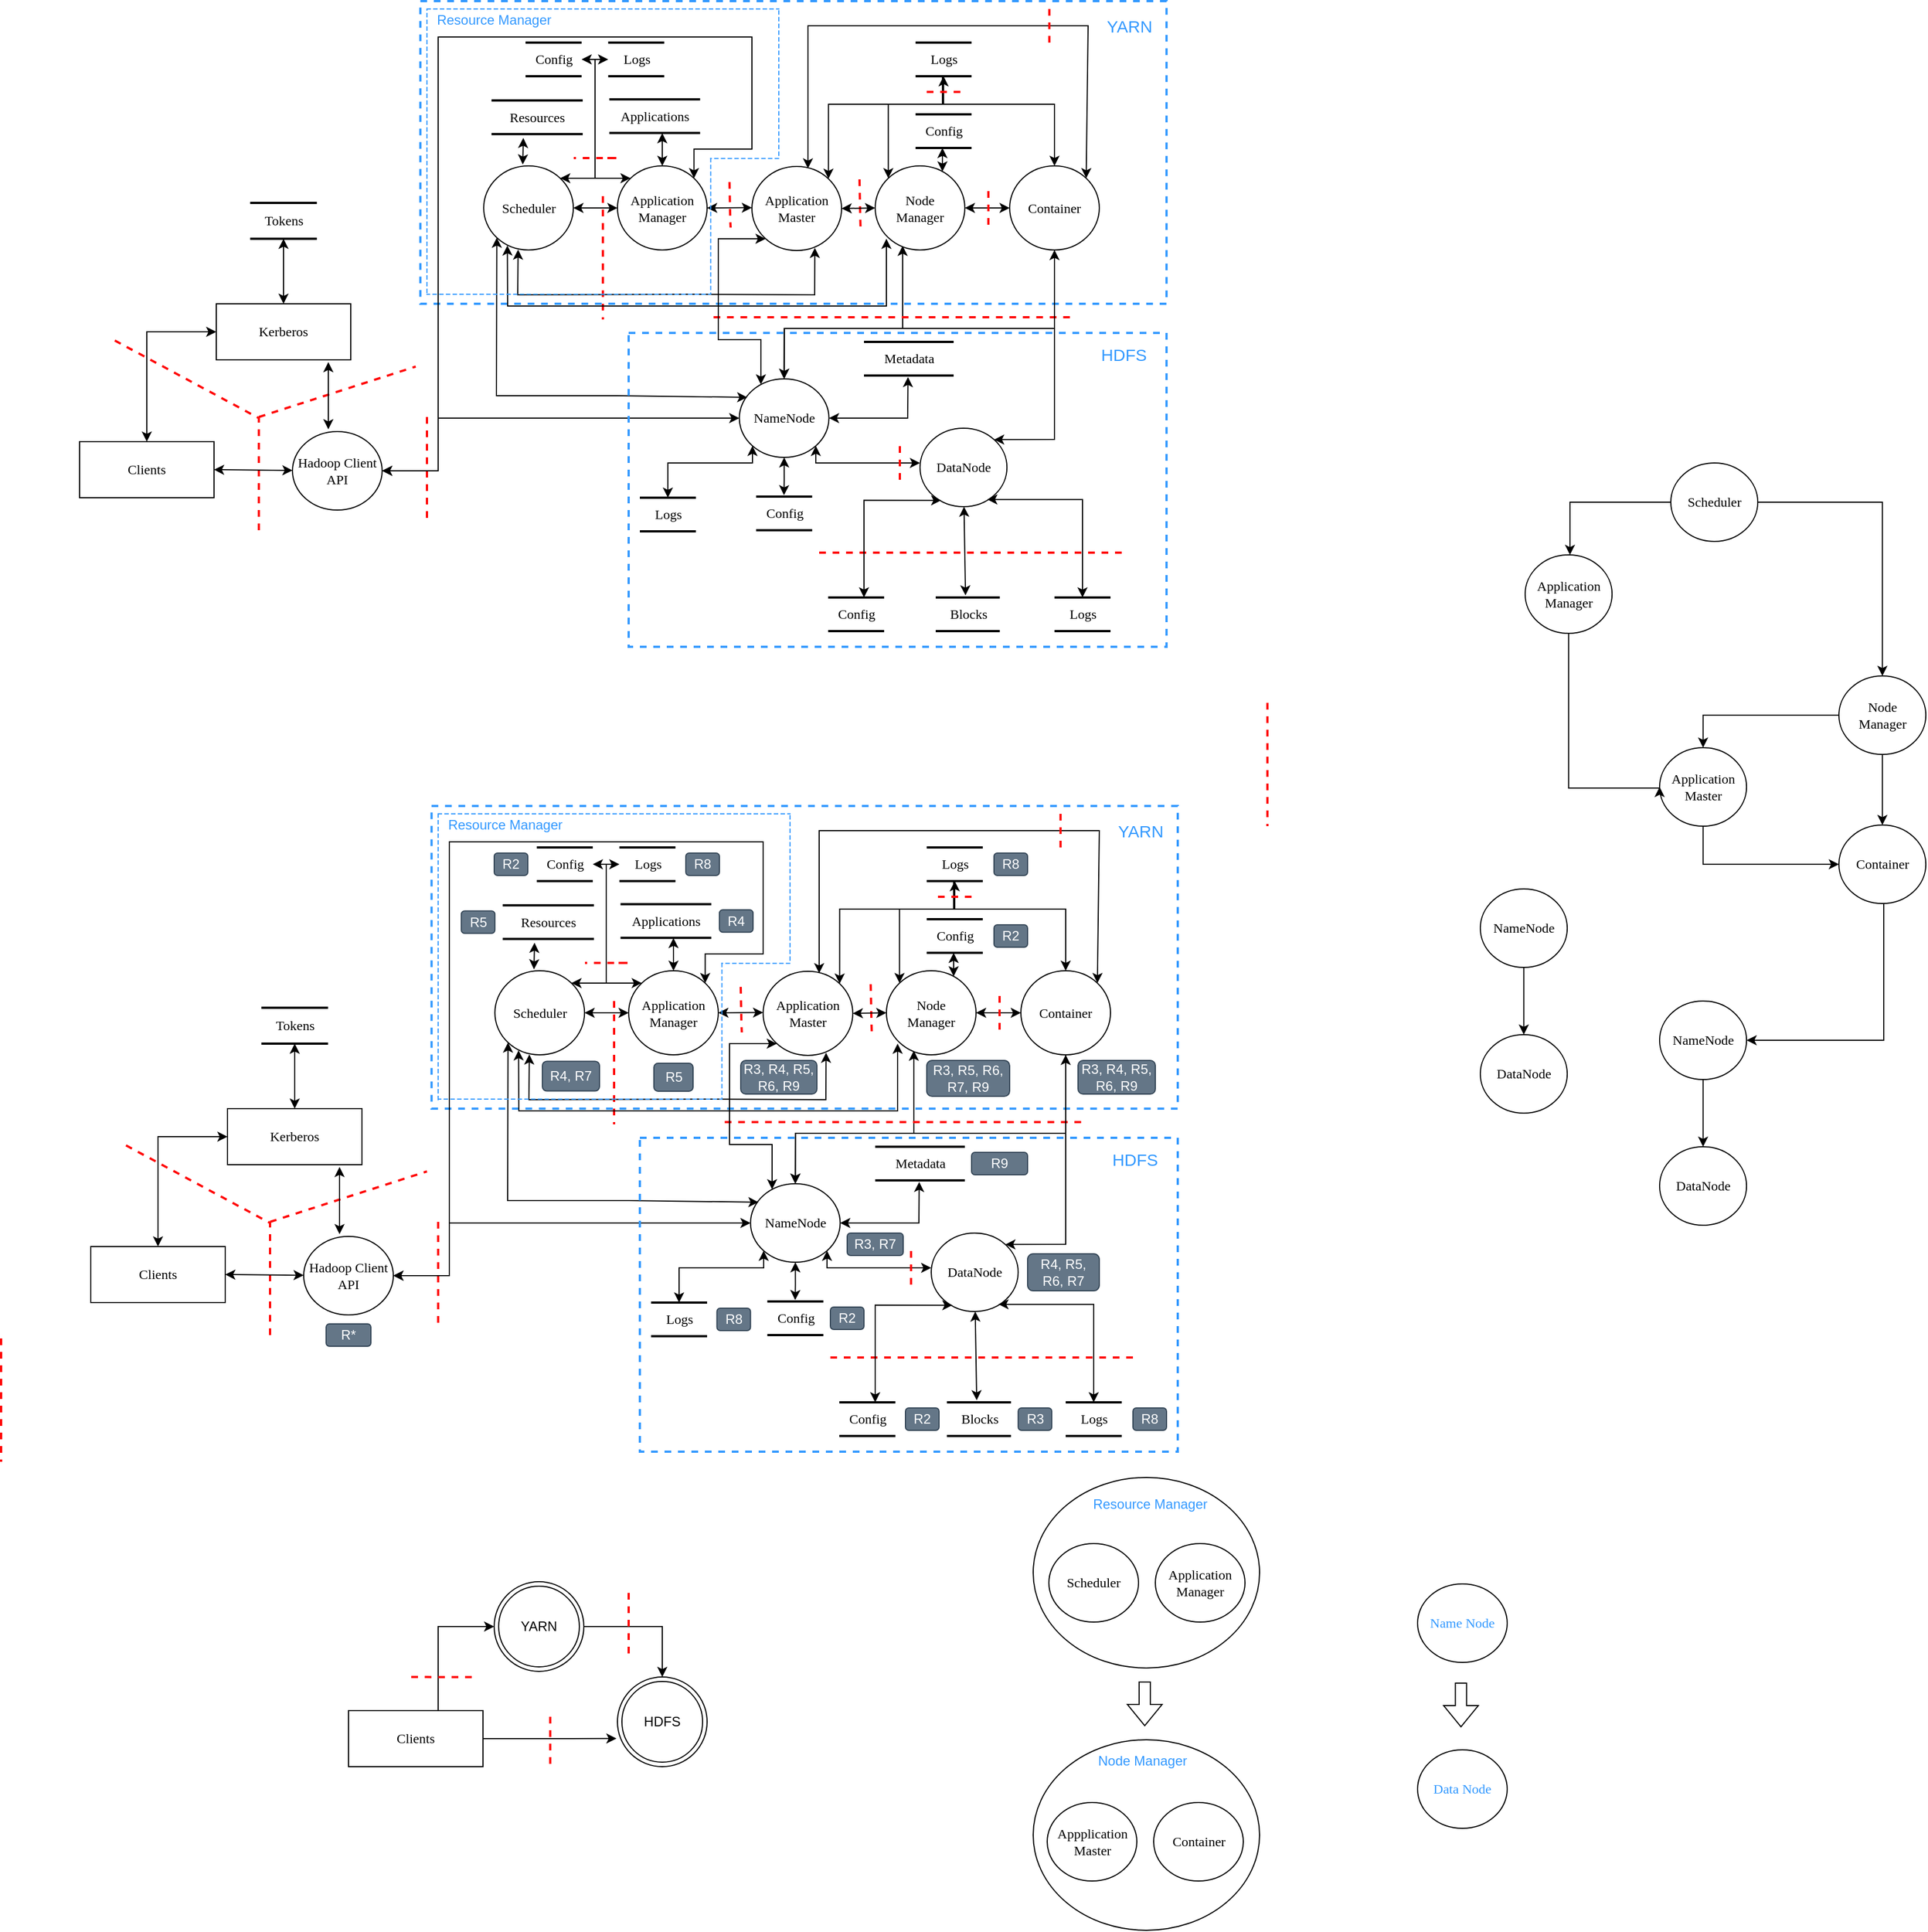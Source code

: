 <mxfile version="26.2.15">
  <diagram name="Page-1" id="MyXARazHfArgLOBC-x06">
    <mxGraphModel dx="1080" dy="1817" grid="1" gridSize="10" guides="1" tooltips="1" connect="1" arrows="1" fold="1" page="1" pageScale="1" pageWidth="827" pageHeight="1169" math="0" shadow="0">
      <root>
        <mxCell id="0" />
        <mxCell id="1" parent="0" />
        <mxCell id="u-2epEOMOwa_LyOoqstu-1" value="Blocks" style="html=1;rounded=0;shadow=0;comic=0;labelBackgroundColor=none;strokeWidth=2;fontFamily=Verdana;fontSize=12;align=center;shape=mxgraph.ios7ui.horLines;fillColor=none;" parent="1" vertex="1">
          <mxGeometry x="864" y="660" width="57.19" height="30" as="geometry" />
        </mxCell>
        <mxCell id="u-2epEOMOwa_LyOoqstu-2" value="Metadata" style="html=1;rounded=0;shadow=0;comic=0;labelBackgroundColor=none;strokeWidth=2;fontFamily=Verdana;fontSize=12;align=center;shape=mxgraph.ios7ui.horLines;fillColor=none;" parent="1" vertex="1">
          <mxGeometry x="800" y="432" width="80" height="30" as="geometry" />
        </mxCell>
        <mxCell id="u-2epEOMOwa_LyOoqstu-3" value="Clients" style="whiteSpace=wrap;html=1;rounded=0;shadow=0;comic=0;labelBackgroundColor=none;strokeWidth=1;fontFamily=Verdana;fontSize=12;align=center;" parent="1" vertex="1">
          <mxGeometry x="100" y="521" width="120" height="50" as="geometry" />
        </mxCell>
        <mxCell id="u-2epEOMOwa_LyOoqstu-4" value="Hadoop Client API" style="ellipse;whiteSpace=wrap;html=1;rounded=1;shadow=0;comic=0;labelBackgroundColor=none;strokeWidth=1;fontFamily=Verdana;fontSize=12;align=center;" parent="1" vertex="1">
          <mxGeometry x="290" y="512" width="80" height="70" as="geometry" />
        </mxCell>
        <mxCell id="u-2epEOMOwa_LyOoqstu-5" value="NameNode" style="ellipse;whiteSpace=wrap;html=1;rounded=1;shadow=0;comic=0;labelBackgroundColor=none;strokeWidth=1;fontFamily=Verdana;fontSize=12;align=center;" parent="1" vertex="1">
          <mxGeometry x="688.75" y="465" width="80" height="70" as="geometry" />
        </mxCell>
        <mxCell id="u-2epEOMOwa_LyOoqstu-6" value="DataNode" style="ellipse;whiteSpace=wrap;html=1;rounded=1;shadow=0;comic=0;labelBackgroundColor=none;strokeWidth=1;fontFamily=Verdana;fontSize=12;align=center;" parent="1" vertex="1">
          <mxGeometry x="850" y="509" width="77.59" height="70" as="geometry" />
        </mxCell>
        <mxCell id="u-2epEOMOwa_LyOoqstu-7" value="Resources" style="html=1;rounded=0;shadow=0;comic=0;labelBackgroundColor=none;strokeWidth=2;fontFamily=Verdana;fontSize=12;align=center;shape=mxgraph.ios7ui.horLines;fillColor=none;" parent="1" vertex="1">
          <mxGeometry x="467.63" y="216.63" width="81.37" height="30" as="geometry" />
        </mxCell>
        <mxCell id="u-2epEOMOwa_LyOoqstu-8" value="Kerberos" style="whiteSpace=wrap;html=1;rounded=0;shadow=0;comic=0;labelBackgroundColor=none;strokeWidth=1;fontFamily=Verdana;fontSize=12;align=center;" parent="1" vertex="1">
          <mxGeometry x="222" y="398" width="120" height="50" as="geometry" />
        </mxCell>
        <mxCell id="u-2epEOMOwa_LyOoqstu-9" value="Tokens" style="html=1;rounded=0;shadow=0;comic=0;labelBackgroundColor=none;strokeWidth=2;fontFamily=Verdana;fontSize=12;align=center;shape=mxgraph.ios7ui.horLines;fillColor=none;" parent="1" vertex="1">
          <mxGeometry x="252.25" y="308" width="59.5" height="32" as="geometry" />
        </mxCell>
        <mxCell id="u-2epEOMOwa_LyOoqstu-10" value="" style="endArrow=none;dashed=1;html=1;rounded=0;fillColor=#f8cecc;strokeColor=#FF0808;strokeWidth=2;" parent="1" edge="1">
          <mxGeometry width="50" height="50" relative="1" as="geometry">
            <mxPoint x="260" y="600" as="sourcePoint" />
            <mxPoint x="130" y="430" as="targetPoint" />
            <Array as="points">
              <mxPoint x="260" y="500" />
            </Array>
          </mxGeometry>
        </mxCell>
        <mxCell id="u-2epEOMOwa_LyOoqstu-11" value="" style="endArrow=none;dashed=1;html=1;rounded=0;fillColor=#f8cecc;strokeColor=#FF0808;strokeWidth=2;" parent="1" edge="1">
          <mxGeometry width="50" height="50" relative="1" as="geometry">
            <mxPoint x="260" y="499" as="sourcePoint" />
            <mxPoint x="400" y="454" as="targetPoint" />
            <Array as="points" />
          </mxGeometry>
        </mxCell>
        <mxCell id="u-2epEOMOwa_LyOoqstu-12" value="" style="endArrow=none;dashed=1;html=1;rounded=0;fillColor=#f8cecc;strokeColor=#FF0808;strokeWidth=2;" parent="1" edge="1">
          <mxGeometry width="50" height="50" relative="1" as="geometry">
            <mxPoint x="1030" y="620" as="sourcePoint" />
            <mxPoint x="760" y="620" as="targetPoint" />
            <Array as="points" />
          </mxGeometry>
        </mxCell>
        <mxCell id="u-2epEOMOwa_LyOoqstu-13" value="&lt;span style=&quot;font-weight: normal;&quot;&gt;HDFS&lt;/span&gt;" style="text;html=1;align=center;verticalAlign=middle;whiteSpace=wrap;rounded=0;fontSize=15;fontStyle=1;fontColor=#3399FF;" parent="1" vertex="1">
          <mxGeometry x="997" y="429" width="70" height="28" as="geometry" />
        </mxCell>
        <mxCell id="u-2epEOMOwa_LyOoqstu-14" value="" style="endArrow=none;dashed=1;html=1;rounded=0;fillColor=#f8cecc;strokeColor=#FF0808;strokeWidth=2;" parent="1" edge="1">
          <mxGeometry width="50" height="50" relative="1" as="geometry">
            <mxPoint x="20" y="603" as="sourcePoint" />
            <mxPoint x="20" y="713" as="targetPoint" />
            <Array as="points" />
          </mxGeometry>
        </mxCell>
        <mxCell id="u-2epEOMOwa_LyOoqstu-16" value="Scheduler" style="ellipse;whiteSpace=wrap;html=1;rounded=1;shadow=0;comic=0;labelBackgroundColor=none;strokeWidth=1;fontFamily=Verdana;fontSize=12;align=center;" parent="1" vertex="1">
          <mxGeometry x="460.63" y="275" width="80" height="75" as="geometry" />
        </mxCell>
        <mxCell id="u-2epEOMOwa_LyOoqstu-17" value="Application Manager" style="ellipse;whiteSpace=wrap;html=1;rounded=1;shadow=0;comic=0;labelBackgroundColor=none;strokeWidth=1;fontFamily=Verdana;fontSize=12;align=center;" parent="1" vertex="1">
          <mxGeometry x="580" y="275" width="80" height="75" as="geometry" />
        </mxCell>
        <mxCell id="u-2epEOMOwa_LyOoqstu-28" value="Application&lt;div&gt;Master&lt;/div&gt;" style="ellipse;whiteSpace=wrap;html=1;rounded=1;shadow=0;comic=0;labelBackgroundColor=none;strokeWidth=1;fontFamily=Verdana;fontSize=12;align=center;" parent="1" vertex="1">
          <mxGeometry x="700" y="275.5" width="80" height="75" as="geometry" />
        </mxCell>
        <mxCell id="u-2epEOMOwa_LyOoqstu-30" value="Resource Manager" style="text;html=1;align=center;verticalAlign=middle;whiteSpace=wrap;rounded=0;fontColor=#3399FF;" parent="1" vertex="1">
          <mxGeometry x="410.0" y="135" width="120" height="20" as="geometry" />
        </mxCell>
        <mxCell id="40fYETMhiBbE5h5CaGGp-118" style="edgeStyle=orthogonalEdgeStyle;rounded=0;orthogonalLoop=1;jettySize=auto;html=1;entryX=0.5;entryY=0;entryDx=0;entryDy=0;exitX=0.306;exitY=0.95;exitDx=0;exitDy=0;exitPerimeter=0;startArrow=classic;startFill=1;" parent="1" source="u-2epEOMOwa_LyOoqstu-33" target="u-2epEOMOwa_LyOoqstu-5" edge="1">
          <mxGeometry relative="1" as="geometry">
            <Array as="points">
              <mxPoint x="835" y="420" />
              <mxPoint x="729" y="420" />
            </Array>
          </mxGeometry>
        </mxCell>
        <mxCell id="u-2epEOMOwa_LyOoqstu-33" value="Node&lt;div&gt;Manager&lt;/div&gt;" style="ellipse;whiteSpace=wrap;html=1;rounded=1;shadow=0;comic=0;labelBackgroundColor=none;strokeWidth=1;fontFamily=Verdana;fontSize=12;align=center;" parent="1" vertex="1">
          <mxGeometry x="810" y="275" width="80" height="75" as="geometry" />
        </mxCell>
        <mxCell id="40fYETMhiBbE5h5CaGGp-113" style="edgeStyle=orthogonalEdgeStyle;rounded=0;orthogonalLoop=1;jettySize=auto;html=1;" parent="1" source="u-2epEOMOwa_LyOoqstu-35" target="u-2epEOMOwa_LyOoqstu-5" edge="1">
          <mxGeometry relative="1" as="geometry">
            <Array as="points">
              <mxPoint x="970" y="420" />
              <mxPoint x="729" y="420" />
            </Array>
          </mxGeometry>
        </mxCell>
        <mxCell id="u-2epEOMOwa_LyOoqstu-35" value="Container" style="ellipse;whiteSpace=wrap;html=1;rounded=1;shadow=0;comic=0;labelBackgroundColor=none;strokeWidth=1;fontFamily=Verdana;fontSize=12;align=center;" parent="1" vertex="1">
          <mxGeometry x="930" y="275" width="80" height="75" as="geometry" />
        </mxCell>
        <mxCell id="u-2epEOMOwa_LyOoqstu-36" value="YARN" style="text;html=1;align=center;verticalAlign=middle;whiteSpace=wrap;rounded=0;fontColor=#3399FF;fontStyle=0;fontSize=15;" parent="1" vertex="1">
          <mxGeometry x="1007" y="135" width="60" height="30" as="geometry" />
        </mxCell>
        <mxCell id="u-2epEOMOwa_LyOoqstu-37" value="Config" style="html=1;rounded=0;shadow=0;comic=0;labelBackgroundColor=none;strokeWidth=2;fontFamily=Verdana;fontSize=12;align=center;shape=mxgraph.ios7ui.horLines;fillColor=none;" parent="1" vertex="1">
          <mxGeometry x="846" y="229" width="50" height="30" as="geometry" />
        </mxCell>
        <mxCell id="40fYETMhiBbE5h5CaGGp-107" style="edgeStyle=orthogonalEdgeStyle;rounded=0;orthogonalLoop=1;jettySize=auto;html=1;entryX=0;entryY=0;entryDx=0;entryDy=0;" parent="1" source="u-2epEOMOwa_LyOoqstu-38" target="u-2epEOMOwa_LyOoqstu-33" edge="1">
          <mxGeometry relative="1" as="geometry">
            <Array as="points">
              <mxPoint x="870" y="220" />
              <mxPoint x="822" y="220" />
            </Array>
          </mxGeometry>
        </mxCell>
        <mxCell id="40fYETMhiBbE5h5CaGGp-108" style="edgeStyle=orthogonalEdgeStyle;rounded=0;orthogonalLoop=1;jettySize=auto;html=1;entryX=1;entryY=0;entryDx=0;entryDy=0;" parent="1" source="u-2epEOMOwa_LyOoqstu-38" target="u-2epEOMOwa_LyOoqstu-28" edge="1">
          <mxGeometry relative="1" as="geometry">
            <Array as="points">
              <mxPoint x="871" y="220" />
              <mxPoint x="768" y="220" />
            </Array>
          </mxGeometry>
        </mxCell>
        <mxCell id="40fYETMhiBbE5h5CaGGp-109" style="edgeStyle=orthogonalEdgeStyle;rounded=0;orthogonalLoop=1;jettySize=auto;html=1;entryX=0.5;entryY=0;entryDx=0;entryDy=0;startArrow=classic;startFill=1;" parent="1" source="u-2epEOMOwa_LyOoqstu-38" target="u-2epEOMOwa_LyOoqstu-35" edge="1">
          <mxGeometry relative="1" as="geometry">
            <Array as="points">
              <mxPoint x="871" y="220" />
              <mxPoint x="970" y="220" />
            </Array>
          </mxGeometry>
        </mxCell>
        <mxCell id="u-2epEOMOwa_LyOoqstu-38" value="Logs" style="html=1;rounded=0;shadow=0;comic=0;labelBackgroundColor=none;strokeWidth=2;fontFamily=Verdana;fontSize=12;align=center;shape=mxgraph.ios7ui.horLines;fillColor=none;" parent="1" vertex="1">
          <mxGeometry x="846" y="165" width="50" height="30" as="geometry" />
        </mxCell>
        <mxCell id="u-2epEOMOwa_LyOoqstu-39" value="" style="endArrow=none;dashed=1;html=1;rounded=0;fillColor=#f8cecc;strokeColor=#FF0808;strokeWidth=2;" parent="1" edge="1">
          <mxGeometry width="50" height="50" relative="1" as="geometry">
            <mxPoint x="410" y="499" as="sourcePoint" />
            <mxPoint x="410" y="589" as="targetPoint" />
            <Array as="points" />
          </mxGeometry>
        </mxCell>
        <mxCell id="u-2epEOMOwa_LyOoqstu-40" value="" style="endArrow=none;dashed=1;html=1;rounded=0;fillColor=#f8cecc;strokeColor=#FF0808;strokeWidth=2;" parent="1" edge="1">
          <mxGeometry width="50" height="50" relative="1" as="geometry">
            <mxPoint x="567" y="302" as="sourcePoint" />
            <mxPoint x="567" y="412" as="targetPoint" />
            <Array as="points" />
          </mxGeometry>
        </mxCell>
        <mxCell id="u-2epEOMOwa_LyOoqstu-41" value="" style="endArrow=none;dashed=1;html=1;rounded=0;fillColor=#f8cecc;strokeColor=#FF0808;strokeWidth=2;" parent="1" edge="1">
          <mxGeometry width="50" height="50" relative="1" as="geometry">
            <mxPoint x="680" y="289.37" as="sourcePoint" />
            <mxPoint x="681" y="330" as="targetPoint" />
            <Array as="points">
              <mxPoint x="680.69" y="324.37" />
            </Array>
          </mxGeometry>
        </mxCell>
        <mxCell id="u-2epEOMOwa_LyOoqstu-42" value="" style="endArrow=none;dashed=1;html=1;rounded=0;fillColor=#f8cecc;strokeColor=#FF0808;strokeWidth=2;" parent="1" edge="1">
          <mxGeometry width="50" height="50" relative="1" as="geometry">
            <mxPoint x="796" y="287" as="sourcePoint" />
            <mxPoint x="797" y="332" as="targetPoint" />
            <Array as="points">
              <mxPoint x="796.69" y="322" />
            </Array>
          </mxGeometry>
        </mxCell>
        <mxCell id="u-2epEOMOwa_LyOoqstu-43" value="" style="endArrow=none;dashed=1;html=1;rounded=0;fillColor=#f8cecc;strokeColor=#FF0808;strokeWidth=2;" parent="1" edge="1">
          <mxGeometry width="50" height="50" relative="1" as="geometry">
            <mxPoint x="983.75" y="410" as="sourcePoint" />
            <mxPoint x="660" y="410" as="targetPoint" />
            <Array as="points">
              <mxPoint x="789.44" y="410" />
            </Array>
          </mxGeometry>
        </mxCell>
        <mxCell id="u-2epEOMOwa_LyOoqstu-44" value="" style="rounded=0;html=1;dashed=1;fillColor=none;fontColor=#3399FF;strokeColor=#3399FF;strokeWidth=2;labelBorderColor=none;" parent="1" vertex="1">
          <mxGeometry x="404.13" y="128" width="665.87" height="270" as="geometry" />
        </mxCell>
        <mxCell id="u-2epEOMOwa_LyOoqstu-46" value="" style="endArrow=classic;startArrow=classic;html=1;rounded=0;entryX=0;entryY=0.5;entryDx=0;entryDy=0;exitX=0.5;exitY=0;exitDx=0;exitDy=0;" parent="1" source="u-2epEOMOwa_LyOoqstu-3" target="u-2epEOMOwa_LyOoqstu-8" edge="1">
          <mxGeometry width="50" height="50" relative="1" as="geometry">
            <mxPoint x="160" y="540" as="sourcePoint" />
            <mxPoint x="210" y="490" as="targetPoint" />
            <Array as="points">
              <mxPoint x="160" y="423" />
            </Array>
          </mxGeometry>
        </mxCell>
        <mxCell id="u-2epEOMOwa_LyOoqstu-47" value="" style="endArrow=classic;startArrow=classic;html=1;rounded=0;exitX=1;exitY=0.5;exitDx=0;exitDy=0;" parent="1" source="u-2epEOMOwa_LyOoqstu-3" target="u-2epEOMOwa_LyOoqstu-4" edge="1">
          <mxGeometry width="50" height="50" relative="1" as="geometry">
            <mxPoint x="220" y="570" as="sourcePoint" />
            <mxPoint x="270" y="520" as="targetPoint" />
          </mxGeometry>
        </mxCell>
        <mxCell id="u-2epEOMOwa_LyOoqstu-48" value="" style="endArrow=classic;startArrow=classic;html=1;rounded=0;" parent="1" edge="1">
          <mxGeometry width="50" height="50" relative="1" as="geometry">
            <mxPoint x="322" y="510" as="sourcePoint" />
            <mxPoint x="322" y="450" as="targetPoint" />
          </mxGeometry>
        </mxCell>
        <mxCell id="u-2epEOMOwa_LyOoqstu-49" value="" style="endArrow=classic;startArrow=classic;html=1;rounded=0;entryX=0;entryY=0.5;entryDx=0;entryDy=0;exitX=1;exitY=0.5;exitDx=0;exitDy=0;" parent="1" source="u-2epEOMOwa_LyOoqstu-4" target="u-2epEOMOwa_LyOoqstu-5" edge="1">
          <mxGeometry width="50" height="50" relative="1" as="geometry">
            <mxPoint x="370" y="559" as="sourcePoint" />
            <mxPoint x="700" y="530" as="targetPoint" />
            <Array as="points">
              <mxPoint x="420" y="547" />
              <mxPoint x="420" y="500" />
            </Array>
          </mxGeometry>
        </mxCell>
        <mxCell id="u-2epEOMOwa_LyOoqstu-51" value="" style="endArrow=classic;startArrow=classic;html=1;rounded=0;exitX=0.465;exitY=-0.062;exitDx=0;exitDy=0;exitPerimeter=0;" parent="1" source="u-2epEOMOwa_LyOoqstu-1" target="u-2epEOMOwa_LyOoqstu-6" edge="1">
          <mxGeometry width="50" height="50" relative="1" as="geometry">
            <mxPoint x="560" y="530" as="sourcePoint" />
            <mxPoint x="610" y="480" as="targetPoint" />
          </mxGeometry>
        </mxCell>
        <mxCell id="u-2epEOMOwa_LyOoqstu-53" value="" style="endArrow=classic;startArrow=classic;html=1;rounded=0;exitX=0.264;exitY=0.946;exitDx=0;exitDy=0;exitPerimeter=0;" parent="1" source="u-2epEOMOwa_LyOoqstu-16" edge="1">
          <mxGeometry width="50" height="50" relative="1" as="geometry">
            <mxPoint x="560" y="430" as="sourcePoint" />
            <mxPoint x="820" y="340" as="targetPoint" />
            <Array as="points">
              <mxPoint x="482" y="400" />
              <mxPoint x="820" y="400" />
              <mxPoint x="820" y="380" />
            </Array>
          </mxGeometry>
        </mxCell>
        <mxCell id="u-2epEOMOwa_LyOoqstu-54" value="" style="endArrow=classic;startArrow=classic;html=1;rounded=0;exitX=0.384;exitY=0.995;exitDx=0;exitDy=0;exitPerimeter=0;entryX=0.702;entryY=0.968;entryDx=0;entryDy=0;entryPerimeter=0;" parent="1" source="u-2epEOMOwa_LyOoqstu-16" target="u-2epEOMOwa_LyOoqstu-28" edge="1">
          <mxGeometry width="50" height="50" relative="1" as="geometry">
            <mxPoint x="544" y="340" as="sourcePoint" />
            <mxPoint x="750" y="350" as="targetPoint" />
            <Array as="points">
              <mxPoint x="491" y="390" />
              <mxPoint x="650" y="389.5" />
              <mxPoint x="756" y="390" />
            </Array>
          </mxGeometry>
        </mxCell>
        <mxCell id="u-2epEOMOwa_LyOoqstu-55" value="" style="endArrow=classic;startArrow=classic;html=1;rounded=0;exitX=1;exitY=0.5;exitDx=0;exitDy=0;entryX=0;entryY=0.5;entryDx=0;entryDy=0;" parent="1" source="u-2epEOMOwa_LyOoqstu-16" target="u-2epEOMOwa_LyOoqstu-17" edge="1">
          <mxGeometry width="50" height="50" relative="1" as="geometry">
            <mxPoint x="590" y="330" as="sourcePoint" />
            <mxPoint x="640" y="280" as="targetPoint" />
          </mxGeometry>
        </mxCell>
        <mxCell id="u-2epEOMOwa_LyOoqstu-56" value="" style="endArrow=classic;startArrow=classic;html=1;rounded=0;entryX=0;entryY=0.49;entryDx=0;entryDy=0;entryPerimeter=0;exitX=1;exitY=0.5;exitDx=0;exitDy=0;" parent="1" source="u-2epEOMOwa_LyOoqstu-17" target="u-2epEOMOwa_LyOoqstu-28" edge="1">
          <mxGeometry width="50" height="50" relative="1" as="geometry">
            <mxPoint x="669.38" y="310" as="sourcePoint" />
            <mxPoint x="779.38" y="290" as="targetPoint" />
          </mxGeometry>
        </mxCell>
        <mxCell id="u-2epEOMOwa_LyOoqstu-57" value="" style="endArrow=classic;startArrow=classic;html=1;rounded=0;entryX=0.491;entryY=1.045;entryDx=0;entryDy=0;entryPerimeter=0;exitX=1;exitY=0.5;exitDx=0;exitDy=0;" parent="1" source="u-2epEOMOwa_LyOoqstu-5" target="u-2epEOMOwa_LyOoqstu-2" edge="1">
          <mxGeometry width="50" height="50" relative="1" as="geometry">
            <mxPoint x="768.75" y="509" as="sourcePoint" />
            <mxPoint x="900.337" y="463.252" as="targetPoint" />
            <Array as="points">
              <mxPoint x="839" y="500" />
            </Array>
          </mxGeometry>
        </mxCell>
        <mxCell id="u-2epEOMOwa_LyOoqstu-61" value="" style="endArrow=classic;startArrow=classic;html=1;rounded=0;exitX=0.436;exitY=-0.017;exitDx=0;exitDy=0;exitPerimeter=0;" parent="1" source="u-2epEOMOwa_LyOoqstu-16" edge="1">
          <mxGeometry width="50" height="50" relative="1" as="geometry">
            <mxPoint x="550" y="270" as="sourcePoint" />
            <mxPoint x="496" y="250" as="targetPoint" />
          </mxGeometry>
        </mxCell>
        <mxCell id="u-2epEOMOwa_LyOoqstu-77" value="" style="endArrow=none;dashed=1;html=1;rounded=0;fillColor=#f8cecc;strokeColor=#FF0808;strokeWidth=2;" parent="1" edge="1">
          <mxGeometry width="50" height="50" relative="1" as="geometry">
            <mxPoint x="1150" y="36" as="sourcePoint" />
            <mxPoint x="1150" y="146" as="targetPoint" />
            <Array as="points" />
          </mxGeometry>
        </mxCell>
        <mxCell id="40fYETMhiBbE5h5CaGGp-90" style="edgeStyle=orthogonalEdgeStyle;rounded=0;orthogonalLoop=1;jettySize=auto;html=1;entryX=1;entryY=0;entryDx=0;entryDy=0;startArrow=classic;startFill=1;" parent="1" source="u-2epEOMOwa_LyOoqstu-78" edge="1">
          <mxGeometry relative="1" as="geometry">
            <mxPoint x="550" y="180" as="sourcePoint" />
            <mxPoint x="528.914" y="285.983" as="targetPoint" />
            <Array as="points">
              <mxPoint x="560" y="180" />
              <mxPoint x="560" y="286" />
            </Array>
          </mxGeometry>
        </mxCell>
        <mxCell id="u-2epEOMOwa_LyOoqstu-78" value="Config" style="html=1;rounded=0;shadow=0;comic=0;labelBackgroundColor=none;strokeWidth=2;fontFamily=Verdana;fontSize=12;align=center;shape=mxgraph.ios7ui.horLines;fillColor=none;" parent="1" vertex="1">
          <mxGeometry x="498" y="165" width="50" height="30" as="geometry" />
        </mxCell>
        <mxCell id="u-2epEOMOwa_LyOoqstu-81" style="edgeStyle=orthogonalEdgeStyle;rounded=0;orthogonalLoop=1;jettySize=auto;html=1;entryX=1;entryY=0;entryDx=0;entryDy=0;startArrow=classic;startFill=1;exitX=1;exitY=0.5;exitDx=0;exitDy=0;" parent="1" source="u-2epEOMOwa_LyOoqstu-4" target="u-2epEOMOwa_LyOoqstu-17" edge="1">
          <mxGeometry relative="1" as="geometry">
            <Array as="points">
              <mxPoint x="420" y="547" />
              <mxPoint x="420" y="160" />
              <mxPoint x="700" y="160" />
              <mxPoint x="700" y="260" />
              <mxPoint x="648" y="260" />
            </Array>
          </mxGeometry>
        </mxCell>
        <mxCell id="u-2epEOMOwa_LyOoqstu-89" value="" style="endArrow=classic;startArrow=classic;html=1;rounded=0;entryX=0;entryY=0.5;entryDx=0;entryDy=0;exitX=1;exitY=0.5;exitDx=0;exitDy=0;" parent="1" source="u-2epEOMOwa_LyOoqstu-28" target="u-2epEOMOwa_LyOoqstu-33" edge="1">
          <mxGeometry width="50" height="50" relative="1" as="geometry">
            <mxPoint x="770" y="340" as="sourcePoint" />
            <mxPoint x="820" y="290" as="targetPoint" />
          </mxGeometry>
        </mxCell>
        <mxCell id="u-2epEOMOwa_LyOoqstu-90" value="" style="endArrow=classic;startArrow=classic;html=1;rounded=0;entryX=0;entryY=0.5;entryDx=0;entryDy=0;exitX=1;exitY=0.5;exitDx=0;exitDy=0;" parent="1" source="u-2epEOMOwa_LyOoqstu-33" target="u-2epEOMOwa_LyOoqstu-35" edge="1">
          <mxGeometry width="50" height="50" relative="1" as="geometry">
            <mxPoint x="770" y="340" as="sourcePoint" />
            <mxPoint x="820" y="290" as="targetPoint" />
          </mxGeometry>
        </mxCell>
        <mxCell id="u-2epEOMOwa_LyOoqstu-91" value="" style="endArrow=classic;startArrow=classic;html=1;rounded=0;entryX=0.5;entryY=1;entryDx=0;entryDy=0;exitX=1;exitY=0;exitDx=0;exitDy=0;" parent="1" source="u-2epEOMOwa_LyOoqstu-6" target="u-2epEOMOwa_LyOoqstu-35" edge="1">
          <mxGeometry width="50" height="50" relative="1" as="geometry">
            <mxPoint x="933.57" y="420" as="sourcePoint" />
            <mxPoint x="820" y="400" as="targetPoint" />
            <Array as="points">
              <mxPoint x="970" y="519" />
            </Array>
          </mxGeometry>
        </mxCell>
        <mxCell id="u-2epEOMOwa_LyOoqstu-93" value="" style="endArrow=classic;startArrow=classic;html=1;rounded=0;entryX=0;entryY=0.443;entryDx=0;entryDy=0;entryPerimeter=0;exitX=1;exitY=1;exitDx=0;exitDy=0;" parent="1" source="u-2epEOMOwa_LyOoqstu-5" target="u-2epEOMOwa_LyOoqstu-6" edge="1">
          <mxGeometry width="50" height="50" relative="1" as="geometry">
            <mxPoint x="770" y="450" as="sourcePoint" />
            <mxPoint x="820" y="400" as="targetPoint" />
            <Array as="points">
              <mxPoint x="757" y="540" />
            </Array>
          </mxGeometry>
        </mxCell>
        <mxCell id="u-2epEOMOwa_LyOoqstu-95" value="" style="endArrow=classic;startArrow=classic;html=1;rounded=0;exitX=0.5;exitY=0;exitDx=0;exitDy=0;" parent="1" source="u-2epEOMOwa_LyOoqstu-8" edge="1">
          <mxGeometry width="50" height="50" relative="1" as="geometry">
            <mxPoint x="500" y="430" as="sourcePoint" />
            <mxPoint x="282" y="340" as="targetPoint" />
          </mxGeometry>
        </mxCell>
        <mxCell id="u-2epEOMOwa_LyOoqstu-96" value="" style="endArrow=classic;startArrow=classic;html=1;rounded=0;entryX=1;entryY=0;entryDx=0;entryDy=0;exitX=0.625;exitY=0.024;exitDx=0;exitDy=0;exitPerimeter=0;" parent="1" source="u-2epEOMOwa_LyOoqstu-28" target="u-2epEOMOwa_LyOoqstu-35" edge="1">
          <mxGeometry width="50" height="50" relative="1" as="geometry">
            <mxPoint x="680" y="420" as="sourcePoint" />
            <mxPoint x="730" y="370" as="targetPoint" />
            <Array as="points">
              <mxPoint x="750" y="150" />
              <mxPoint x="1000" y="150" />
            </Array>
          </mxGeometry>
        </mxCell>
        <mxCell id="u-2epEOMOwa_LyOoqstu-100" value="" style="endArrow=classic;startArrow=classic;html=1;rounded=0;entryX=0;entryY=1;entryDx=0;entryDy=0;exitX=0.089;exitY=0.235;exitDx=0;exitDy=0;exitPerimeter=0;" parent="1" source="u-2epEOMOwa_LyOoqstu-5" target="u-2epEOMOwa_LyOoqstu-16" edge="1">
          <mxGeometry width="50" height="50" relative="1" as="geometry">
            <mxPoint x="350" y="590" as="sourcePoint" />
            <mxPoint x="400" y="540" as="targetPoint" />
            <Array as="points">
              <mxPoint x="580" y="480" />
              <mxPoint x="472" y="480" />
            </Array>
          </mxGeometry>
        </mxCell>
        <mxCell id="u-2epEOMOwa_LyOoqstu-101" value="" style="rounded=0;whiteSpace=wrap;html=1;dashed=1;fillColor=none;fontColor=#3399FF;strokeColor=#3399FF;strokeWidth=2;textShadow=0;" parent="1" vertex="1">
          <mxGeometry x="590" y="424" width="480" height="280" as="geometry" />
        </mxCell>
        <mxCell id="u-2epEOMOwa_LyOoqstu-105" value="" style="group" parent="1" vertex="1" connectable="0">
          <mxGeometry x="410" y="167" width="314" height="223" as="geometry" />
        </mxCell>
        <mxCell id="u-2epEOMOwa_LyOoqstu-103" value="" style="shape=partialRectangle;whiteSpace=wrap;html=1;top=0;left=0;fillColor=none;dashed=1;strokeColor=#3399ff;" parent="u-2epEOMOwa_LyOoqstu-105" vertex="1">
          <mxGeometry x="253.226" y="-30.409" width="60.774" height="131.773" as="geometry" />
        </mxCell>
        <mxCell id="u-2epEOMOwa_LyOoqstu-104" value="" style="shape=partialRectangle;whiteSpace=wrap;html=1;top=0;left=0;fillColor=none;dashed=1;strokeColor=#3399ff;" parent="u-2epEOMOwa_LyOoqstu-105" vertex="1">
          <mxGeometry y="101.364" width="253.226" height="121.13" as="geometry" />
        </mxCell>
        <mxCell id="u-2epEOMOwa_LyOoqstu-124" style="edgeStyle=orthogonalEdgeStyle;rounded=0;orthogonalLoop=1;jettySize=auto;html=1;" parent="1" source="u-2epEOMOwa_LyOoqstu-125" target="u-2epEOMOwa_LyOoqstu-128" edge="1">
          <mxGeometry relative="1" as="geometry">
            <Array as="points">
              <mxPoint x="410" y="860" />
            </Array>
          </mxGeometry>
        </mxCell>
        <mxCell id="u-2epEOMOwa_LyOoqstu-125" value="Clients" style="whiteSpace=wrap;html=1;rounded=0;shadow=0;comic=0;labelBackgroundColor=none;strokeWidth=1;fontFamily=Verdana;fontSize=12;align=center;" parent="1" vertex="1">
          <mxGeometry x="330" y="935" width="120" height="50" as="geometry" />
        </mxCell>
        <mxCell id="u-2epEOMOwa_LyOoqstu-126" value="HDFS" style="ellipse;shape=doubleEllipse;whiteSpace=wrap;html=1;aspect=fixed;" parent="1" vertex="1">
          <mxGeometry x="570" y="905" width="80" height="80" as="geometry" />
        </mxCell>
        <mxCell id="u-2epEOMOwa_LyOoqstu-127" style="edgeStyle=orthogonalEdgeStyle;rounded=0;orthogonalLoop=1;jettySize=auto;html=1;entryX=0.5;entryY=0;entryDx=0;entryDy=0;" parent="1" source="u-2epEOMOwa_LyOoqstu-128" target="u-2epEOMOwa_LyOoqstu-126" edge="1">
          <mxGeometry relative="1" as="geometry" />
        </mxCell>
        <mxCell id="u-2epEOMOwa_LyOoqstu-128" value="YARN" style="ellipse;shape=doubleEllipse;whiteSpace=wrap;html=1;aspect=fixed;" parent="1" vertex="1">
          <mxGeometry x="460" y="820" width="80" height="80" as="geometry" />
        </mxCell>
        <mxCell id="u-2epEOMOwa_LyOoqstu-129" style="edgeStyle=orthogonalEdgeStyle;rounded=0;orthogonalLoop=1;jettySize=auto;html=1;entryX=-0.011;entryY=0.686;entryDx=0;entryDy=0;entryPerimeter=0;" parent="1" source="u-2epEOMOwa_LyOoqstu-125" target="u-2epEOMOwa_LyOoqstu-126" edge="1">
          <mxGeometry relative="1" as="geometry" />
        </mxCell>
        <mxCell id="u-2epEOMOwa_LyOoqstu-130" value="" style="endArrow=none;dashed=1;html=1;rounded=0;fillColor=#f8cecc;strokeColor=#FF0808;strokeWidth=2;" parent="1" edge="1">
          <mxGeometry width="50" height="50" relative="1" as="geometry">
            <mxPoint x="440" y="905.17" as="sourcePoint" />
            <mxPoint x="380" y="905" as="targetPoint" />
            <Array as="points" />
          </mxGeometry>
        </mxCell>
        <mxCell id="u-2epEOMOwa_LyOoqstu-131" value="" style="endArrow=none;dashed=1;html=1;rounded=0;fillColor=#f8cecc;strokeColor=#FF0808;strokeWidth=2;" parent="1" edge="1">
          <mxGeometry width="50" height="50" relative="1" as="geometry">
            <mxPoint x="510" y="982.5" as="sourcePoint" />
            <mxPoint x="510" y="937.5" as="targetPoint" />
            <Array as="points" />
          </mxGeometry>
        </mxCell>
        <mxCell id="u-2epEOMOwa_LyOoqstu-132" value="" style="endArrow=none;dashed=1;html=1;rounded=0;fillColor=#f8cecc;strokeColor=#FF0808;strokeWidth=2;" parent="1" edge="1">
          <mxGeometry width="50" height="50" relative="1" as="geometry">
            <mxPoint x="580" y="830" as="sourcePoint" />
            <mxPoint x="580" y="890" as="targetPoint" />
            <Array as="points" />
          </mxGeometry>
        </mxCell>
        <mxCell id="XwwIUsiOYHFJVM0Qc6it-1" value="R*" style="rounded=1;whiteSpace=wrap;html=1;fillColor=#647687;fontColor=#ffffff;strokeColor=#314354;" parent="1" vertex="1">
          <mxGeometry x="310" y="590" width="40" height="20" as="geometry" />
        </mxCell>
        <mxCell id="XwwIUsiOYHFJVM0Qc6it-7" value="R3, R4, R5, R6, R9" style="rounded=1;whiteSpace=wrap;html=1;fillColor=#647687;fontColor=#ffffff;strokeColor=#314354;" parent="1" vertex="1">
          <mxGeometry x="680" y="355" width="68" height="30" as="geometry" />
        </mxCell>
        <mxCell id="XwwIUsiOYHFJVM0Qc6it-8" value="R3, R7" style="rounded=1;whiteSpace=wrap;html=1;fillColor=#647687;fontColor=#ffffff;strokeColor=#314354;" parent="1" vertex="1">
          <mxGeometry x="775" y="509" width="50" height="20" as="geometry" />
        </mxCell>
        <mxCell id="XwwIUsiOYHFJVM0Qc6it-9" value="R8" style="rounded=1;whiteSpace=wrap;html=1;fillColor=#647687;strokeColor=#314354;fontColor=#ffffff;" parent="1" vertex="1">
          <mxGeometry x="906" y="170" width="30" height="20" as="geometry" />
        </mxCell>
        <mxCell id="XwwIUsiOYHFJVM0Qc6it-10" value="R3, R5, R6, R7, R9" style="rounded=1;whiteSpace=wrap;html=1;fillColor=#647687;fontColor=#ffffff;strokeColor=#314354;" parent="1" vertex="1">
          <mxGeometry x="846" y="355" width="74" height="32" as="geometry" />
        </mxCell>
        <mxCell id="XwwIUsiOYHFJVM0Qc6it-11" value="R2" style="rounded=1;whiteSpace=wrap;html=1;fillColor=#647687;fontColor=#ffffff;strokeColor=#314354;" parent="1" vertex="1">
          <mxGeometry x="906" y="234" width="30" height="20" as="geometry" />
        </mxCell>
        <mxCell id="XwwIUsiOYHFJVM0Qc6it-12" value="R3" style="rounded=1;whiteSpace=wrap;html=1;fillColor=#647687;fontColor=#ffffff;strokeColor=#314354;" parent="1" vertex="1">
          <mxGeometry x="927.59" y="665" width="30" height="20" as="geometry" />
        </mxCell>
        <mxCell id="XwwIUsiOYHFJVM0Qc6it-13" value="R4, R5, R6, R7" style="rounded=1;whiteSpace=wrap;html=1;fillColor=#647687;fontColor=#ffffff;strokeColor=#314354;" parent="1" vertex="1">
          <mxGeometry x="936" y="527.5" width="64" height="33" as="geometry" />
        </mxCell>
        <mxCell id="XwwIUsiOYHFJVM0Qc6it-14" value="R3, R4, R5, R6, R9" style="rounded=1;whiteSpace=wrap;html=1;fillColor=#647687;fontColor=#ffffff;strokeColor=#314354;" parent="1" vertex="1">
          <mxGeometry x="981" y="355" width="69" height="30" as="geometry" />
        </mxCell>
        <mxCell id="40fYETMhiBbE5h5CaGGp-18" value="DataNode" style="ellipse;whiteSpace=wrap;html=1;rounded=1;shadow=0;comic=0;labelBackgroundColor=none;strokeWidth=1;fontFamily=Verdana;fontSize=12;align=center;" parent="1" vertex="1">
          <mxGeometry x="1500" y="432" width="77.59" height="70" as="geometry" />
        </mxCell>
        <mxCell id="40fYETMhiBbE5h5CaGGp-19" style="edgeStyle=orthogonalEdgeStyle;rounded=0;orthogonalLoop=1;jettySize=auto;html=1;entryX=0.5;entryY=0;entryDx=0;entryDy=0;" parent="1" source="40fYETMhiBbE5h5CaGGp-20" target="40fYETMhiBbE5h5CaGGp-18" edge="1">
          <mxGeometry relative="1" as="geometry" />
        </mxCell>
        <mxCell id="40fYETMhiBbE5h5CaGGp-20" value="NameNode" style="ellipse;whiteSpace=wrap;html=1;rounded=1;shadow=0;comic=0;labelBackgroundColor=none;strokeWidth=1;fontFamily=Verdana;fontSize=12;align=center;" parent="1" vertex="1">
          <mxGeometry x="1500" y="302" width="77.59" height="70" as="geometry" />
        </mxCell>
        <mxCell id="40fYETMhiBbE5h5CaGGp-21" style="edgeStyle=orthogonalEdgeStyle;rounded=0;orthogonalLoop=1;jettySize=auto;html=1;entryX=0.5;entryY=0;entryDx=0;entryDy=0;" parent="1" source="40fYETMhiBbE5h5CaGGp-23" target="40fYETMhiBbE5h5CaGGp-25" edge="1">
          <mxGeometry relative="1" as="geometry" />
        </mxCell>
        <mxCell id="40fYETMhiBbE5h5CaGGp-22" style="edgeStyle=orthogonalEdgeStyle;rounded=0;orthogonalLoop=1;jettySize=auto;html=1;entryX=0.5;entryY=0;entryDx=0;entryDy=0;" parent="1" source="40fYETMhiBbE5h5CaGGp-23" target="40fYETMhiBbE5h5CaGGp-27" edge="1">
          <mxGeometry relative="1" as="geometry" />
        </mxCell>
        <mxCell id="40fYETMhiBbE5h5CaGGp-23" value="Node&lt;div&gt;Manager&lt;/div&gt;" style="ellipse;whiteSpace=wrap;html=1;rounded=1;shadow=0;comic=0;labelBackgroundColor=none;strokeWidth=1;fontFamily=Verdana;fontSize=12;align=center;" parent="1" vertex="1">
          <mxGeometry x="1660" y="12.0" width="77.59" height="70" as="geometry" />
        </mxCell>
        <mxCell id="40fYETMhiBbE5h5CaGGp-24" style="edgeStyle=orthogonalEdgeStyle;rounded=0;orthogonalLoop=1;jettySize=auto;html=1;entryX=1;entryY=0.5;entryDx=0;entryDy=0;" parent="1" source="40fYETMhiBbE5h5CaGGp-25" target="40fYETMhiBbE5h5CaGGp-20" edge="1">
          <mxGeometry relative="1" as="geometry">
            <Array as="points">
              <mxPoint x="1700" y="337" />
            </Array>
          </mxGeometry>
        </mxCell>
        <mxCell id="40fYETMhiBbE5h5CaGGp-25" value="Container" style="ellipse;whiteSpace=wrap;html=1;rounded=1;shadow=0;comic=0;labelBackgroundColor=none;strokeWidth=1;fontFamily=Verdana;fontSize=12;align=center;" parent="1" vertex="1">
          <mxGeometry x="1660" y="145" width="77.59" height="70" as="geometry" />
        </mxCell>
        <mxCell id="40fYETMhiBbE5h5CaGGp-26" style="edgeStyle=orthogonalEdgeStyle;rounded=0;orthogonalLoop=1;jettySize=auto;html=1;entryX=0;entryY=0.5;entryDx=0;entryDy=0;" parent="1" source="40fYETMhiBbE5h5CaGGp-27" target="40fYETMhiBbE5h5CaGGp-25" edge="1">
          <mxGeometry relative="1" as="geometry">
            <Array as="points">
              <mxPoint x="1539" y="180" />
            </Array>
          </mxGeometry>
        </mxCell>
        <mxCell id="40fYETMhiBbE5h5CaGGp-27" value="Application&lt;div&gt;Master&lt;/div&gt;" style="ellipse;whiteSpace=wrap;html=1;rounded=1;shadow=0;comic=0;labelBackgroundColor=none;strokeWidth=1;fontFamily=Verdana;fontSize=12;align=center;" parent="1" vertex="1">
          <mxGeometry x="1500" y="76" width="77.59" height="70" as="geometry" />
        </mxCell>
        <mxCell id="40fYETMhiBbE5h5CaGGp-28" style="edgeStyle=orthogonalEdgeStyle;rounded=0;orthogonalLoop=1;jettySize=auto;html=1;entryX=0;entryY=0.5;entryDx=0;entryDy=0;" parent="1" source="40fYETMhiBbE5h5CaGGp-30" target="40fYETMhiBbE5h5CaGGp-27" edge="1">
          <mxGeometry relative="1" as="geometry">
            <Array as="points">
              <mxPoint x="1419" y="112" />
            </Array>
          </mxGeometry>
        </mxCell>
        <mxCell id="40fYETMhiBbE5h5CaGGp-29" style="edgeStyle=orthogonalEdgeStyle;rounded=0;orthogonalLoop=1;jettySize=auto;html=1;entryX=0;entryY=0.5;entryDx=0;entryDy=0;endArrow=none;startFill=1;endFill=1;startArrow=classic;" parent="1" source="40fYETMhiBbE5h5CaGGp-30" target="40fYETMhiBbE5h5CaGGp-32" edge="1">
          <mxGeometry relative="1" as="geometry">
            <Array as="points">
              <mxPoint x="1420" y="-143" />
            </Array>
          </mxGeometry>
        </mxCell>
        <mxCell id="40fYETMhiBbE5h5CaGGp-30" value="Application&lt;div&gt;Manager&lt;/div&gt;" style="ellipse;whiteSpace=wrap;html=1;rounded=1;shadow=0;comic=0;labelBackgroundColor=none;strokeWidth=1;fontFamily=Verdana;fontSize=12;align=center;" parent="1" vertex="1">
          <mxGeometry x="1380" y="-96" width="77.59" height="70" as="geometry" />
        </mxCell>
        <mxCell id="40fYETMhiBbE5h5CaGGp-31" style="edgeStyle=orthogonalEdgeStyle;rounded=0;orthogonalLoop=1;jettySize=auto;html=1;entryX=0.5;entryY=0;entryDx=0;entryDy=0;" parent="1" source="40fYETMhiBbE5h5CaGGp-32" target="40fYETMhiBbE5h5CaGGp-23" edge="1">
          <mxGeometry relative="1" as="geometry" />
        </mxCell>
        <mxCell id="40fYETMhiBbE5h5CaGGp-32" value="Scheduler" style="ellipse;whiteSpace=wrap;html=1;rounded=1;shadow=0;comic=0;labelBackgroundColor=none;strokeWidth=1;fontFamily=Verdana;fontSize=12;align=center;" parent="1" vertex="1">
          <mxGeometry x="1510" y="-178" width="77.59" height="70" as="geometry" />
        </mxCell>
        <mxCell id="40fYETMhiBbE5h5CaGGp-33" value="DataNode" style="ellipse;whiteSpace=wrap;html=1;rounded=1;shadow=0;comic=0;labelBackgroundColor=none;strokeWidth=1;fontFamily=Verdana;fontSize=12;align=center;" parent="1" vertex="1">
          <mxGeometry x="1340" y="332" width="77.59" height="70" as="geometry" />
        </mxCell>
        <mxCell id="40fYETMhiBbE5h5CaGGp-34" style="edgeStyle=orthogonalEdgeStyle;rounded=0;orthogonalLoop=1;jettySize=auto;html=1;" parent="1" source="40fYETMhiBbE5h5CaGGp-35" target="40fYETMhiBbE5h5CaGGp-33" edge="1">
          <mxGeometry relative="1" as="geometry" />
        </mxCell>
        <mxCell id="40fYETMhiBbE5h5CaGGp-35" value="NameNode" style="ellipse;whiteSpace=wrap;html=1;rounded=1;shadow=0;comic=0;labelBackgroundColor=none;strokeWidth=1;fontFamily=Verdana;fontSize=12;align=center;" parent="1" vertex="1">
          <mxGeometry x="1340" y="202" width="77.59" height="70" as="geometry" />
        </mxCell>
        <mxCell id="u-2epEOMOwa_LyOoqstu-102" value="" style="shape=partialRectangle;whiteSpace=wrap;html=1;bottom=0;right=0;fillColor=none;dashed=1;strokeColor=#3399ff;" parent="1" vertex="1">
          <mxGeometry x="410" y="135" width="314" height="255" as="geometry" />
        </mxCell>
        <mxCell id="40fYETMhiBbE5h5CaGGp-38" value="Config" style="html=1;rounded=0;shadow=0;comic=0;labelBackgroundColor=none;strokeWidth=2;fontFamily=Verdana;fontSize=12;align=center;shape=mxgraph.ios7ui.horLines;fillColor=none;" parent="1" vertex="1">
          <mxGeometry x="768" y="660" width="50" height="30" as="geometry" />
        </mxCell>
        <mxCell id="40fYETMhiBbE5h5CaGGp-39" style="edgeStyle=orthogonalEdgeStyle;rounded=0;orthogonalLoop=1;jettySize=auto;html=1;entryX=0.244;entryY=0.919;entryDx=0;entryDy=0;entryPerimeter=0;startArrow=classic;startFill=1;" parent="1" source="40fYETMhiBbE5h5CaGGp-38" target="u-2epEOMOwa_LyOoqstu-6" edge="1">
          <mxGeometry relative="1" as="geometry">
            <Array as="points">
              <mxPoint x="800" y="573" />
            </Array>
          </mxGeometry>
        </mxCell>
        <mxCell id="40fYETMhiBbE5h5CaGGp-40" value="Config" style="html=1;rounded=0;shadow=0;comic=0;labelBackgroundColor=none;strokeWidth=2;fontFamily=Verdana;fontSize=12;align=center;shape=mxgraph.ios7ui.horLines;fillColor=none;" parent="1" vertex="1">
          <mxGeometry x="703.75" y="570" width="50" height="30" as="geometry" />
        </mxCell>
        <mxCell id="40fYETMhiBbE5h5CaGGp-41" style="edgeStyle=orthogonalEdgeStyle;rounded=0;orthogonalLoop=1;jettySize=auto;html=1;entryX=0.497;entryY=-0.04;entryDx=0;entryDy=0;entryPerimeter=0;startArrow=classic;startFill=1;" parent="1" source="u-2epEOMOwa_LyOoqstu-5" target="40fYETMhiBbE5h5CaGGp-40" edge="1">
          <mxGeometry relative="1" as="geometry" />
        </mxCell>
        <mxCell id="40fYETMhiBbE5h5CaGGp-42" value="R4" style="rounded=1;whiteSpace=wrap;html=1;fillColor=#647687;fontColor=#ffffff;strokeColor=#314354;" parent="1" vertex="1">
          <mxGeometry x="661" y="220.63" width="30" height="20" as="geometry" />
        </mxCell>
        <mxCell id="40fYETMhiBbE5h5CaGGp-43" value="R2" style="rounded=1;whiteSpace=wrap;html=1;fillColor=#647687;fontColor=#ffffff;strokeColor=#314354;" parent="1" vertex="1">
          <mxGeometry x="760" y="575" width="30" height="20" as="geometry" />
        </mxCell>
        <mxCell id="40fYETMhiBbE5h5CaGGp-44" value="R2" style="rounded=1;whiteSpace=wrap;html=1;fillColor=#647687;fontColor=#ffffff;strokeColor=#314354;" parent="1" vertex="1">
          <mxGeometry x="827" y="665" width="30" height="20" as="geometry" />
        </mxCell>
        <mxCell id="40fYETMhiBbE5h5CaGGp-47" style="edgeStyle=orthogonalEdgeStyle;rounded=0;orthogonalLoop=1;jettySize=auto;html=1;entryX=0;entryY=1;entryDx=0;entryDy=0;startArrow=classic;startFill=1;" parent="1" source="40fYETMhiBbE5h5CaGGp-46" target="u-2epEOMOwa_LyOoqstu-5" edge="1">
          <mxGeometry relative="1" as="geometry">
            <mxPoint x="700" y="526" as="targetPoint" />
            <Array as="points">
              <mxPoint x="625" y="540" />
              <mxPoint x="700" y="540" />
            </Array>
          </mxGeometry>
        </mxCell>
        <mxCell id="40fYETMhiBbE5h5CaGGp-46" value="Logs" style="html=1;rounded=0;shadow=0;comic=0;labelBackgroundColor=none;strokeWidth=2;fontFamily=Verdana;fontSize=12;align=center;shape=mxgraph.ios7ui.horLines;fillColor=none;" parent="1" vertex="1">
          <mxGeometry x="600" y="571" width="50" height="30" as="geometry" />
        </mxCell>
        <mxCell id="40fYETMhiBbE5h5CaGGp-48" value="R8" style="rounded=1;whiteSpace=wrap;html=1;fillColor=#647687;fontColor=#ffffff;strokeColor=#314354;" parent="1" vertex="1">
          <mxGeometry x="658.75" y="576" width="30" height="20" as="geometry" />
        </mxCell>
        <mxCell id="40fYETMhiBbE5h5CaGGp-49" value="Logs" style="html=1;rounded=0;shadow=0;comic=0;labelBackgroundColor=none;strokeWidth=2;fontFamily=Verdana;fontSize=12;align=center;shape=mxgraph.ios7ui.horLines;fillColor=none;" parent="1" vertex="1">
          <mxGeometry x="970" y="660" width="50" height="30" as="geometry" />
        </mxCell>
        <mxCell id="40fYETMhiBbE5h5CaGGp-50" value="R8" style="rounded=1;whiteSpace=wrap;html=1;fillColor=#647687;fontColor=#ffffff;strokeColor=#314354;" parent="1" vertex="1">
          <mxGeometry x="1030" y="665" width="30" height="20" as="geometry" />
        </mxCell>
        <mxCell id="40fYETMhiBbE5h5CaGGp-51" style="edgeStyle=orthogonalEdgeStyle;rounded=0;orthogonalLoop=1;jettySize=auto;html=1;entryX=0.773;entryY=0.908;entryDx=0;entryDy=0;entryPerimeter=0;startArrow=classic;startFill=1;" parent="1" source="40fYETMhiBbE5h5CaGGp-49" target="u-2epEOMOwa_LyOoqstu-6" edge="1">
          <mxGeometry relative="1" as="geometry">
            <Array as="points">
              <mxPoint x="995" y="573" />
            </Array>
          </mxGeometry>
        </mxCell>
        <mxCell id="40fYETMhiBbE5h5CaGGp-91" style="edgeStyle=orthogonalEdgeStyle;rounded=0;orthogonalLoop=1;jettySize=auto;html=1;entryX=0;entryY=0;entryDx=0;entryDy=0;startArrow=classic;startFill=1;" parent="1" source="40fYETMhiBbE5h5CaGGp-52" target="u-2epEOMOwa_LyOoqstu-17" edge="1">
          <mxGeometry relative="1" as="geometry">
            <Array as="points">
              <mxPoint x="560" y="180" />
              <mxPoint x="560" y="286" />
            </Array>
          </mxGeometry>
        </mxCell>
        <mxCell id="40fYETMhiBbE5h5CaGGp-52" value="Logs" style="html=1;rounded=0;shadow=0;comic=0;labelBackgroundColor=none;strokeWidth=2;fontFamily=Verdana;fontSize=12;align=center;shape=mxgraph.ios7ui.horLines;fillColor=none;" parent="1" vertex="1">
          <mxGeometry x="571.75" y="165" width="50" height="30" as="geometry" />
        </mxCell>
        <mxCell id="40fYETMhiBbE5h5CaGGp-53" value="R8" style="rounded=1;whiteSpace=wrap;html=1;fillColor=#647687;fontColor=#ffffff;strokeColor=#314354;" parent="1" vertex="1">
          <mxGeometry x="631" y="170" width="30" height="20" as="geometry" />
        </mxCell>
        <mxCell id="40fYETMhiBbE5h5CaGGp-54" value="R5" style="rounded=1;whiteSpace=wrap;html=1;fillColor=#647687;fontColor=#ffffff;strokeColor=#314354;" parent="1" vertex="1">
          <mxGeometry x="430.63" y="221.63" width="30" height="20" as="geometry" />
        </mxCell>
        <mxCell id="40fYETMhiBbE5h5CaGGp-68" style="edgeStyle=orthogonalEdgeStyle;rounded=0;orthogonalLoop=1;jettySize=auto;html=1;entryX=0.5;entryY=0;entryDx=0;entryDy=0;exitX=0.583;exitY=1.005;exitDx=0;exitDy=0;exitPerimeter=0;startArrow=classic;startFill=1;" parent="1" source="40fYETMhiBbE5h5CaGGp-57" target="u-2epEOMOwa_LyOoqstu-17" edge="1">
          <mxGeometry relative="1" as="geometry">
            <Array as="points">
              <mxPoint x="620" y="260" />
              <mxPoint x="620" y="260" />
            </Array>
          </mxGeometry>
        </mxCell>
        <mxCell id="40fYETMhiBbE5h5CaGGp-57" value="Applications" style="html=1;rounded=0;shadow=0;comic=0;labelBackgroundColor=none;strokeWidth=2;fontFamily=Verdana;fontSize=12;align=center;shape=mxgraph.ios7ui.horLines;fillColor=none;" parent="1" vertex="1">
          <mxGeometry x="572.75" y="215.63" width="81" height="30" as="geometry" />
        </mxCell>
        <mxCell id="40fYETMhiBbE5h5CaGGp-58" value="R2" style="rounded=1;whiteSpace=wrap;html=1;fontFamily=Helvetica;fontStyle=0;fillColor=#647687;fontColor=#ffffff;strokeColor=#314354;" parent="1" vertex="1">
          <mxGeometry x="460" y="170" width="30" height="20" as="geometry" />
        </mxCell>
        <mxCell id="40fYETMhiBbE5h5CaGGp-97" value="" style="endArrow=none;dashed=1;html=1;rounded=0;fillColor=#f8cecc;strokeColor=#FF0808;strokeWidth=2;" parent="1" edge="1">
          <mxGeometry width="50" height="50" relative="1" as="geometry">
            <mxPoint x="571" y="268" as="sourcePoint" />
            <mxPoint x="541" y="268" as="targetPoint" />
            <Array as="points">
              <mxPoint x="581" y="268" />
            </Array>
          </mxGeometry>
        </mxCell>
        <mxCell id="40fYETMhiBbE5h5CaGGp-103" style="edgeStyle=orthogonalEdgeStyle;rounded=0;orthogonalLoop=1;jettySize=auto;html=1;startArrow=classic;startFill=1;" parent="1" source="u-2epEOMOwa_LyOoqstu-37" edge="1">
          <mxGeometry relative="1" as="geometry">
            <mxPoint x="870" y="280" as="targetPoint" />
            <Array as="points">
              <mxPoint x="870" y="275" />
              <mxPoint x="870" y="275" />
            </Array>
          </mxGeometry>
        </mxCell>
        <mxCell id="40fYETMhiBbE5h5CaGGp-104" value="" style="endArrow=none;dashed=1;html=1;rounded=0;fillColor=#f8cecc;strokeColor=#FF0808;strokeWidth=2;" parent="1" edge="1">
          <mxGeometry width="50" height="50" relative="1" as="geometry">
            <mxPoint x="886" y="209" as="sourcePoint" />
            <mxPoint x="856" y="209" as="targetPoint" />
            <Array as="points" />
          </mxGeometry>
        </mxCell>
        <mxCell id="40fYETMhiBbE5h5CaGGp-110" value="" style="endArrow=none;dashed=1;html=1;rounded=0;fillColor=#f8cecc;strokeColor=#FF0808;strokeWidth=2;" parent="1" edge="1">
          <mxGeometry width="50" height="50" relative="1" as="geometry">
            <mxPoint x="965.4" y="135" as="sourcePoint" />
            <mxPoint x="965.4" y="165" as="targetPoint" />
            <Array as="points" />
          </mxGeometry>
        </mxCell>
        <mxCell id="40fYETMhiBbE5h5CaGGp-111" value="" style="endArrow=none;dashed=1;html=1;rounded=0;fillColor=#f8cecc;strokeColor=#FF0808;strokeWidth=2;" parent="1" edge="1">
          <mxGeometry width="50" height="50" relative="1" as="geometry">
            <mxPoint x="911" y="297.5" as="sourcePoint" />
            <mxPoint x="911" y="327.5" as="targetPoint" />
            <Array as="points" />
          </mxGeometry>
        </mxCell>
        <mxCell id="40fYETMhiBbE5h5CaGGp-112" value="" style="endArrow=none;dashed=1;html=1;rounded=0;fillColor=#f8cecc;strokeColor=#FF0808;strokeWidth=2;" parent="1" edge="1">
          <mxGeometry width="50" height="50" relative="1" as="geometry">
            <mxPoint x="832" y="555" as="sourcePoint" />
            <mxPoint x="832" y="525" as="targetPoint" />
            <Array as="points" />
          </mxGeometry>
        </mxCell>
        <mxCell id="40fYETMhiBbE5h5CaGGp-119" style="edgeStyle=orthogonalEdgeStyle;rounded=0;orthogonalLoop=1;jettySize=auto;html=1;startArrow=classic;startFill=1;" parent="1" source="u-2epEOMOwa_LyOoqstu-28" edge="1">
          <mxGeometry relative="1" as="geometry">
            <mxPoint x="708" y="470" as="targetPoint" />
            <Array as="points">
              <mxPoint x="670" y="340" />
              <mxPoint x="670" y="430" />
              <mxPoint x="708" y="430" />
            </Array>
          </mxGeometry>
        </mxCell>
        <mxCell id="40fYETMhiBbE5h5CaGGp-120" value="R9" style="rounded=1;whiteSpace=wrap;html=1;fillColor=#647687;fontColor=#ffffff;strokeColor=#314354;" parent="1" vertex="1">
          <mxGeometry x="886" y="437" width="50" height="20" as="geometry" />
        </mxCell>
        <mxCell id="40fYETMhiBbE5h5CaGGp-121" value="R4, R7" style="rounded=1;whiteSpace=wrap;html=1;fillColor=#647687;fontColor=#ffffff;strokeColor=#314354;" parent="1" vertex="1">
          <mxGeometry x="503" y="355.75" width="51" height="26.5" as="geometry" />
        </mxCell>
        <mxCell id="40fYETMhiBbE5h5CaGGp-122" value="R5" style="rounded=1;whiteSpace=wrap;html=1;fillColor=#647687;fontColor=#ffffff;strokeColor=#314354;" parent="1" vertex="1">
          <mxGeometry x="602.5" y="357.5" width="35" height="25" as="geometry" />
        </mxCell>
        <mxCell id="JVTNj4balJCwp-TbpX49-2" value="Scheduler" style="ellipse;whiteSpace=wrap;html=1;rounded=1;shadow=0;comic=0;labelBackgroundColor=none;strokeWidth=1;fontFamily=Verdana;fontSize=12;align=center;" parent="1" vertex="1">
          <mxGeometry x="955" y="786" width="80" height="70" as="geometry" />
        </mxCell>
        <mxCell id="JVTNj4balJCwp-TbpX49-3" value="Application&lt;div&gt;Manager&lt;/div&gt;" style="ellipse;whiteSpace=wrap;html=1;rounded=1;shadow=0;comic=0;labelBackgroundColor=none;strokeWidth=1;fontFamily=Verdana;fontSize=12;align=center;" parent="1" vertex="1">
          <mxGeometry x="1050" y="786" width="80" height="70" as="geometry" />
        </mxCell>
        <mxCell id="JVTNj4balJCwp-TbpX49-4" value="Appplication&lt;div&gt;Master&lt;/div&gt;" style="ellipse;whiteSpace=wrap;html=1;rounded=1;shadow=0;comic=0;labelBackgroundColor=none;strokeWidth=1;fontFamily=Verdana;fontSize=12;align=center;" parent="1" vertex="1">
          <mxGeometry x="953.5" y="1017" width="80" height="70" as="geometry" />
        </mxCell>
        <mxCell id="JVTNj4balJCwp-TbpX49-7" value="Container" style="ellipse;whiteSpace=wrap;html=1;rounded=1;shadow=0;comic=0;labelBackgroundColor=none;strokeWidth=1;fontFamily=Verdana;fontSize=12;align=center;" parent="1" vertex="1">
          <mxGeometry x="1048.5" y="1017" width="80" height="70" as="geometry" />
        </mxCell>
        <mxCell id="JVTNj4balJCwp-TbpX49-14" value="Resource Manager" style="text;html=1;align=center;verticalAlign=middle;resizable=0;points=[];autosize=1;strokeColor=none;fillColor=none;fontColor=#3399FF;" parent="1" vertex="1">
          <mxGeometry x="980" y="736" width="130" height="30" as="geometry" />
        </mxCell>
        <mxCell id="JVTNj4balJCwp-TbpX49-17" value="Node Manager" style="text;whiteSpace=wrap;fontColor=#3399FF;" parent="1" vertex="1">
          <mxGeometry x="997" y="966" width="100" height="40" as="geometry" />
        </mxCell>
        <mxCell id="JVTNj4balJCwp-TbpX49-19" value="" style="shape=flexArrow;endArrow=classic;html=1;rounded=0;" parent="1" edge="1">
          <mxGeometry width="50" height="50" relative="1" as="geometry">
            <mxPoint x="1040.55" y="909" as="sourcePoint" />
            <mxPoint x="1040.55" y="949" as="targetPoint" />
          </mxGeometry>
        </mxCell>
        <mxCell id="JVTNj4balJCwp-TbpX49-28" value="" style="shape=flexArrow;endArrow=classic;html=1;rounded=0;" parent="1" edge="1">
          <mxGeometry width="50" height="50" relative="1" as="geometry">
            <mxPoint x="1322.74" y="910" as="sourcePoint" />
            <mxPoint x="1322.74" y="950" as="targetPoint" />
          </mxGeometry>
        </mxCell>
        <mxCell id="JVTNj4balJCwp-TbpX49-29" value="" style="ellipse;whiteSpace=wrap;html=1;rounded=1;shadow=0;comic=0;labelBackgroundColor=none;strokeWidth=1;fontFamily=Verdana;fontSize=12;align=center;fillColor=none;" parent="1" vertex="1">
          <mxGeometry x="941" y="727" width="202" height="170" as="geometry" />
        </mxCell>
        <mxCell id="JVTNj4balJCwp-TbpX49-30" value="" style="ellipse;whiteSpace=wrap;html=1;rounded=1;shadow=0;comic=0;labelBackgroundColor=none;strokeWidth=1;fontFamily=Verdana;fontSize=12;align=center;fillColor=none;" parent="1" vertex="1">
          <mxGeometry x="941" y="961" width="202" height="170" as="geometry" />
        </mxCell>
        <mxCell id="JVTNj4balJCwp-TbpX49-32" value="Name Node" style="ellipse;whiteSpace=wrap;html=1;rounded=1;shadow=0;comic=0;labelBackgroundColor=none;strokeWidth=1;fontFamily=Verdana;fontSize=12;align=center;fillColor=none;fontColor=#3399FF;" parent="1" vertex="1">
          <mxGeometry x="1284" y="822" width="80" height="70" as="geometry" />
        </mxCell>
        <mxCell id="JVTNj4balJCwp-TbpX49-34" value="Data Node" style="ellipse;whiteSpace=wrap;html=1;rounded=1;shadow=0;comic=0;labelBackgroundColor=none;strokeWidth=1;fontFamily=Verdana;fontSize=12;align=center;fillColor=none;fontColor=#3399FF;" parent="1" vertex="1">
          <mxGeometry x="1284" y="970" width="80" height="70" as="geometry" />
        </mxCell>
        <mxCell id="VkxDCDYz7MatM7Sy9GZv-1" value="Blocks" style="html=1;rounded=0;shadow=0;comic=0;labelBackgroundColor=none;strokeWidth=2;fontFamily=Verdana;fontSize=12;align=center;shape=mxgraph.ios7ui.horLines;fillColor=none;" vertex="1" parent="1">
          <mxGeometry x="854" y="-58" width="57.19" height="30" as="geometry" />
        </mxCell>
        <mxCell id="VkxDCDYz7MatM7Sy9GZv-2" value="Metadata" style="html=1;rounded=0;shadow=0;comic=0;labelBackgroundColor=none;strokeWidth=2;fontFamily=Verdana;fontSize=12;align=center;shape=mxgraph.ios7ui.horLines;fillColor=none;" vertex="1" parent="1">
          <mxGeometry x="790" y="-286" width="80" height="30" as="geometry" />
        </mxCell>
        <mxCell id="VkxDCDYz7MatM7Sy9GZv-3" value="Clients" style="whiteSpace=wrap;html=1;rounded=0;shadow=0;comic=0;labelBackgroundColor=none;strokeWidth=1;fontFamily=Verdana;fontSize=12;align=center;" vertex="1" parent="1">
          <mxGeometry x="90" y="-197" width="120" height="50" as="geometry" />
        </mxCell>
        <mxCell id="VkxDCDYz7MatM7Sy9GZv-4" value="Hadoop Client API" style="ellipse;whiteSpace=wrap;html=1;rounded=1;shadow=0;comic=0;labelBackgroundColor=none;strokeWidth=1;fontFamily=Verdana;fontSize=12;align=center;" vertex="1" parent="1">
          <mxGeometry x="280" y="-206" width="80" height="70" as="geometry" />
        </mxCell>
        <mxCell id="VkxDCDYz7MatM7Sy9GZv-5" value="NameNode" style="ellipse;whiteSpace=wrap;html=1;rounded=1;shadow=0;comic=0;labelBackgroundColor=none;strokeWidth=1;fontFamily=Verdana;fontSize=12;align=center;" vertex="1" parent="1">
          <mxGeometry x="678.75" y="-253" width="80" height="70" as="geometry" />
        </mxCell>
        <mxCell id="VkxDCDYz7MatM7Sy9GZv-6" value="DataNode" style="ellipse;whiteSpace=wrap;html=1;rounded=1;shadow=0;comic=0;labelBackgroundColor=none;strokeWidth=1;fontFamily=Verdana;fontSize=12;align=center;" vertex="1" parent="1">
          <mxGeometry x="840" y="-209" width="77.59" height="70" as="geometry" />
        </mxCell>
        <mxCell id="VkxDCDYz7MatM7Sy9GZv-7" value="Resources" style="html=1;rounded=0;shadow=0;comic=0;labelBackgroundColor=none;strokeWidth=2;fontFamily=Verdana;fontSize=12;align=center;shape=mxgraph.ios7ui.horLines;fillColor=none;" vertex="1" parent="1">
          <mxGeometry x="457.63" y="-501.37" width="81.37" height="30" as="geometry" />
        </mxCell>
        <mxCell id="VkxDCDYz7MatM7Sy9GZv-8" value="Kerberos" style="whiteSpace=wrap;html=1;rounded=0;shadow=0;comic=0;labelBackgroundColor=none;strokeWidth=1;fontFamily=Verdana;fontSize=12;align=center;" vertex="1" parent="1">
          <mxGeometry x="212" y="-320" width="120" height="50" as="geometry" />
        </mxCell>
        <mxCell id="VkxDCDYz7MatM7Sy9GZv-9" value="Tokens" style="html=1;rounded=0;shadow=0;comic=0;labelBackgroundColor=none;strokeWidth=2;fontFamily=Verdana;fontSize=12;align=center;shape=mxgraph.ios7ui.horLines;fillColor=none;" vertex="1" parent="1">
          <mxGeometry x="242.25" y="-410" width="59.5" height="32" as="geometry" />
        </mxCell>
        <mxCell id="VkxDCDYz7MatM7Sy9GZv-10" value="" style="endArrow=none;dashed=1;html=1;rounded=0;fillColor=#f8cecc;strokeColor=#FF0808;strokeWidth=2;" edge="1" parent="1">
          <mxGeometry width="50" height="50" relative="1" as="geometry">
            <mxPoint x="250" y="-118" as="sourcePoint" />
            <mxPoint x="120" y="-288" as="targetPoint" />
            <Array as="points">
              <mxPoint x="250" y="-218" />
            </Array>
          </mxGeometry>
        </mxCell>
        <mxCell id="VkxDCDYz7MatM7Sy9GZv-11" value="" style="endArrow=none;dashed=1;html=1;rounded=0;fillColor=#f8cecc;strokeColor=#FF0808;strokeWidth=2;" edge="1" parent="1">
          <mxGeometry width="50" height="50" relative="1" as="geometry">
            <mxPoint x="250" y="-219" as="sourcePoint" />
            <mxPoint x="390" y="-264" as="targetPoint" />
            <Array as="points" />
          </mxGeometry>
        </mxCell>
        <mxCell id="VkxDCDYz7MatM7Sy9GZv-12" value="" style="endArrow=none;dashed=1;html=1;rounded=0;fillColor=#f8cecc;strokeColor=#FF0808;strokeWidth=2;" edge="1" parent="1">
          <mxGeometry width="50" height="50" relative="1" as="geometry">
            <mxPoint x="1020" y="-98" as="sourcePoint" />
            <mxPoint x="750" y="-98" as="targetPoint" />
            <Array as="points" />
          </mxGeometry>
        </mxCell>
        <mxCell id="VkxDCDYz7MatM7Sy9GZv-13" value="&lt;span style=&quot;font-weight: normal;&quot;&gt;HDFS&lt;/span&gt;" style="text;html=1;align=center;verticalAlign=middle;whiteSpace=wrap;rounded=0;fontSize=15;fontStyle=1;fontColor=#3399FF;" vertex="1" parent="1">
          <mxGeometry x="987" y="-289" width="70" height="28" as="geometry" />
        </mxCell>
        <mxCell id="VkxDCDYz7MatM7Sy9GZv-14" value="Scheduler" style="ellipse;whiteSpace=wrap;html=1;rounded=1;shadow=0;comic=0;labelBackgroundColor=none;strokeWidth=1;fontFamily=Verdana;fontSize=12;align=center;" vertex="1" parent="1">
          <mxGeometry x="450.63" y="-443" width="80" height="75" as="geometry" />
        </mxCell>
        <mxCell id="VkxDCDYz7MatM7Sy9GZv-15" value="Application Manager" style="ellipse;whiteSpace=wrap;html=1;rounded=1;shadow=0;comic=0;labelBackgroundColor=none;strokeWidth=1;fontFamily=Verdana;fontSize=12;align=center;" vertex="1" parent="1">
          <mxGeometry x="570" y="-443" width="80" height="75" as="geometry" />
        </mxCell>
        <mxCell id="VkxDCDYz7MatM7Sy9GZv-16" value="Application&lt;div&gt;Master&lt;/div&gt;" style="ellipse;whiteSpace=wrap;html=1;rounded=1;shadow=0;comic=0;labelBackgroundColor=none;strokeWidth=1;fontFamily=Verdana;fontSize=12;align=center;" vertex="1" parent="1">
          <mxGeometry x="690" y="-442.5" width="80" height="75" as="geometry" />
        </mxCell>
        <mxCell id="VkxDCDYz7MatM7Sy9GZv-17" value="Resource Manager" style="text;html=1;align=center;verticalAlign=middle;whiteSpace=wrap;rounded=0;fontColor=#3399FF;" vertex="1" parent="1">
          <mxGeometry x="400.0" y="-583" width="120" height="20" as="geometry" />
        </mxCell>
        <mxCell id="VkxDCDYz7MatM7Sy9GZv-18" style="edgeStyle=orthogonalEdgeStyle;rounded=0;orthogonalLoop=1;jettySize=auto;html=1;entryX=0.5;entryY=0;entryDx=0;entryDy=0;exitX=0.306;exitY=0.95;exitDx=0;exitDy=0;exitPerimeter=0;startArrow=classic;startFill=1;" edge="1" parent="1" source="VkxDCDYz7MatM7Sy9GZv-19" target="VkxDCDYz7MatM7Sy9GZv-5">
          <mxGeometry relative="1" as="geometry">
            <Array as="points">
              <mxPoint x="825" y="-298" />
              <mxPoint x="719" y="-298" />
            </Array>
          </mxGeometry>
        </mxCell>
        <mxCell id="VkxDCDYz7MatM7Sy9GZv-19" value="Node&lt;div&gt;Manager&lt;/div&gt;" style="ellipse;whiteSpace=wrap;html=1;rounded=1;shadow=0;comic=0;labelBackgroundColor=none;strokeWidth=1;fontFamily=Verdana;fontSize=12;align=center;" vertex="1" parent="1">
          <mxGeometry x="800" y="-443" width="80" height="75" as="geometry" />
        </mxCell>
        <mxCell id="VkxDCDYz7MatM7Sy9GZv-20" style="edgeStyle=orthogonalEdgeStyle;rounded=0;orthogonalLoop=1;jettySize=auto;html=1;" edge="1" parent="1" source="VkxDCDYz7MatM7Sy9GZv-21" target="VkxDCDYz7MatM7Sy9GZv-5">
          <mxGeometry relative="1" as="geometry">
            <Array as="points">
              <mxPoint x="960" y="-298" />
              <mxPoint x="719" y="-298" />
            </Array>
          </mxGeometry>
        </mxCell>
        <mxCell id="VkxDCDYz7MatM7Sy9GZv-21" value="Container" style="ellipse;whiteSpace=wrap;html=1;rounded=1;shadow=0;comic=0;labelBackgroundColor=none;strokeWidth=1;fontFamily=Verdana;fontSize=12;align=center;" vertex="1" parent="1">
          <mxGeometry x="920" y="-443" width="80" height="75" as="geometry" />
        </mxCell>
        <mxCell id="VkxDCDYz7MatM7Sy9GZv-22" value="YARN" style="text;html=1;align=center;verticalAlign=middle;whiteSpace=wrap;rounded=0;fontColor=#3399FF;fontStyle=0;fontSize=15;" vertex="1" parent="1">
          <mxGeometry x="997" y="-583" width="60" height="30" as="geometry" />
        </mxCell>
        <mxCell id="VkxDCDYz7MatM7Sy9GZv-23" value="Config" style="html=1;rounded=0;shadow=0;comic=0;labelBackgroundColor=none;strokeWidth=2;fontFamily=Verdana;fontSize=12;align=center;shape=mxgraph.ios7ui.horLines;fillColor=none;" vertex="1" parent="1">
          <mxGeometry x="836" y="-489" width="50" height="30" as="geometry" />
        </mxCell>
        <mxCell id="VkxDCDYz7MatM7Sy9GZv-24" style="edgeStyle=orthogonalEdgeStyle;rounded=0;orthogonalLoop=1;jettySize=auto;html=1;entryX=0;entryY=0;entryDx=0;entryDy=0;" edge="1" parent="1" source="VkxDCDYz7MatM7Sy9GZv-27" target="VkxDCDYz7MatM7Sy9GZv-19">
          <mxGeometry relative="1" as="geometry">
            <Array as="points">
              <mxPoint x="860" y="-498" />
              <mxPoint x="812" y="-498" />
            </Array>
          </mxGeometry>
        </mxCell>
        <mxCell id="VkxDCDYz7MatM7Sy9GZv-25" style="edgeStyle=orthogonalEdgeStyle;rounded=0;orthogonalLoop=1;jettySize=auto;html=1;entryX=1;entryY=0;entryDx=0;entryDy=0;" edge="1" parent="1" source="VkxDCDYz7MatM7Sy9GZv-27" target="VkxDCDYz7MatM7Sy9GZv-16">
          <mxGeometry relative="1" as="geometry">
            <Array as="points">
              <mxPoint x="861" y="-498" />
              <mxPoint x="758" y="-498" />
            </Array>
          </mxGeometry>
        </mxCell>
        <mxCell id="VkxDCDYz7MatM7Sy9GZv-26" style="edgeStyle=orthogonalEdgeStyle;rounded=0;orthogonalLoop=1;jettySize=auto;html=1;entryX=0.5;entryY=0;entryDx=0;entryDy=0;startArrow=classic;startFill=1;" edge="1" parent="1" source="VkxDCDYz7MatM7Sy9GZv-27" target="VkxDCDYz7MatM7Sy9GZv-21">
          <mxGeometry relative="1" as="geometry">
            <Array as="points">
              <mxPoint x="861" y="-498" />
              <mxPoint x="960" y="-498" />
            </Array>
          </mxGeometry>
        </mxCell>
        <mxCell id="VkxDCDYz7MatM7Sy9GZv-27" value="Logs" style="html=1;rounded=0;shadow=0;comic=0;labelBackgroundColor=none;strokeWidth=2;fontFamily=Verdana;fontSize=12;align=center;shape=mxgraph.ios7ui.horLines;fillColor=none;" vertex="1" parent="1">
          <mxGeometry x="836" y="-553" width="50" height="30" as="geometry" />
        </mxCell>
        <mxCell id="VkxDCDYz7MatM7Sy9GZv-28" value="" style="endArrow=none;dashed=1;html=1;rounded=0;fillColor=#f8cecc;strokeColor=#FF0808;strokeWidth=2;" edge="1" parent="1">
          <mxGeometry width="50" height="50" relative="1" as="geometry">
            <mxPoint x="400" y="-219" as="sourcePoint" />
            <mxPoint x="400" y="-129" as="targetPoint" />
            <Array as="points" />
          </mxGeometry>
        </mxCell>
        <mxCell id="VkxDCDYz7MatM7Sy9GZv-29" value="" style="endArrow=none;dashed=1;html=1;rounded=0;fillColor=#f8cecc;strokeColor=#FF0808;strokeWidth=2;" edge="1" parent="1">
          <mxGeometry width="50" height="50" relative="1" as="geometry">
            <mxPoint x="557" y="-416" as="sourcePoint" />
            <mxPoint x="557" y="-306" as="targetPoint" />
            <Array as="points" />
          </mxGeometry>
        </mxCell>
        <mxCell id="VkxDCDYz7MatM7Sy9GZv-30" value="" style="endArrow=none;dashed=1;html=1;rounded=0;fillColor=#f8cecc;strokeColor=#FF0808;strokeWidth=2;" edge="1" parent="1">
          <mxGeometry width="50" height="50" relative="1" as="geometry">
            <mxPoint x="670" y="-428.63" as="sourcePoint" />
            <mxPoint x="671" y="-388" as="targetPoint" />
            <Array as="points">
              <mxPoint x="670.69" y="-393.63" />
            </Array>
          </mxGeometry>
        </mxCell>
        <mxCell id="VkxDCDYz7MatM7Sy9GZv-31" value="" style="endArrow=none;dashed=1;html=1;rounded=0;fillColor=#f8cecc;strokeColor=#FF0808;strokeWidth=2;" edge="1" parent="1">
          <mxGeometry width="50" height="50" relative="1" as="geometry">
            <mxPoint x="786" y="-431" as="sourcePoint" />
            <mxPoint x="787" y="-386" as="targetPoint" />
            <Array as="points">
              <mxPoint x="786.69" y="-396" />
            </Array>
          </mxGeometry>
        </mxCell>
        <mxCell id="VkxDCDYz7MatM7Sy9GZv-32" value="" style="endArrow=none;dashed=1;html=1;rounded=0;fillColor=#f8cecc;strokeColor=#FF0808;strokeWidth=2;" edge="1" parent="1">
          <mxGeometry width="50" height="50" relative="1" as="geometry">
            <mxPoint x="973.75" y="-308" as="sourcePoint" />
            <mxPoint x="650" y="-308" as="targetPoint" />
            <Array as="points">
              <mxPoint x="779.44" y="-308" />
            </Array>
          </mxGeometry>
        </mxCell>
        <mxCell id="VkxDCDYz7MatM7Sy9GZv-33" value="" style="rounded=0;html=1;dashed=1;fillColor=none;fontColor=#3399FF;strokeColor=#3399FF;strokeWidth=2;labelBorderColor=none;" vertex="1" parent="1">
          <mxGeometry x="394.13" y="-590" width="665.87" height="270" as="geometry" />
        </mxCell>
        <mxCell id="VkxDCDYz7MatM7Sy9GZv-34" value="" style="endArrow=classic;startArrow=classic;html=1;rounded=0;entryX=0;entryY=0.5;entryDx=0;entryDy=0;exitX=0.5;exitY=0;exitDx=0;exitDy=0;" edge="1" parent="1" source="VkxDCDYz7MatM7Sy9GZv-3" target="VkxDCDYz7MatM7Sy9GZv-8">
          <mxGeometry width="50" height="50" relative="1" as="geometry">
            <mxPoint x="150" y="-178" as="sourcePoint" />
            <mxPoint x="200" y="-228" as="targetPoint" />
            <Array as="points">
              <mxPoint x="150" y="-295" />
            </Array>
          </mxGeometry>
        </mxCell>
        <mxCell id="VkxDCDYz7MatM7Sy9GZv-35" value="" style="endArrow=classic;startArrow=classic;html=1;rounded=0;exitX=1;exitY=0.5;exitDx=0;exitDy=0;" edge="1" parent="1" source="VkxDCDYz7MatM7Sy9GZv-3" target="VkxDCDYz7MatM7Sy9GZv-4">
          <mxGeometry width="50" height="50" relative="1" as="geometry">
            <mxPoint x="210" y="-148" as="sourcePoint" />
            <mxPoint x="260" y="-198" as="targetPoint" />
          </mxGeometry>
        </mxCell>
        <mxCell id="VkxDCDYz7MatM7Sy9GZv-36" value="" style="endArrow=classic;startArrow=classic;html=1;rounded=0;" edge="1" parent="1">
          <mxGeometry width="50" height="50" relative="1" as="geometry">
            <mxPoint x="312" y="-208" as="sourcePoint" />
            <mxPoint x="312" y="-268" as="targetPoint" />
          </mxGeometry>
        </mxCell>
        <mxCell id="VkxDCDYz7MatM7Sy9GZv-37" value="" style="endArrow=classic;startArrow=classic;html=1;rounded=0;entryX=0;entryY=0.5;entryDx=0;entryDy=0;exitX=1;exitY=0.5;exitDx=0;exitDy=0;" edge="1" parent="1" source="VkxDCDYz7MatM7Sy9GZv-4" target="VkxDCDYz7MatM7Sy9GZv-5">
          <mxGeometry width="50" height="50" relative="1" as="geometry">
            <mxPoint x="360" y="-159" as="sourcePoint" />
            <mxPoint x="690" y="-188" as="targetPoint" />
            <Array as="points">
              <mxPoint x="410" y="-171" />
              <mxPoint x="410" y="-218" />
            </Array>
          </mxGeometry>
        </mxCell>
        <mxCell id="VkxDCDYz7MatM7Sy9GZv-38" value="" style="endArrow=classic;startArrow=classic;html=1;rounded=0;exitX=0.465;exitY=-0.062;exitDx=0;exitDy=0;exitPerimeter=0;" edge="1" parent="1" source="VkxDCDYz7MatM7Sy9GZv-1" target="VkxDCDYz7MatM7Sy9GZv-6">
          <mxGeometry width="50" height="50" relative="1" as="geometry">
            <mxPoint x="550" y="-188" as="sourcePoint" />
            <mxPoint x="600" y="-238" as="targetPoint" />
          </mxGeometry>
        </mxCell>
        <mxCell id="VkxDCDYz7MatM7Sy9GZv-39" value="" style="endArrow=classic;startArrow=classic;html=1;rounded=0;exitX=0.264;exitY=0.946;exitDx=0;exitDy=0;exitPerimeter=0;" edge="1" parent="1" source="VkxDCDYz7MatM7Sy9GZv-14">
          <mxGeometry width="50" height="50" relative="1" as="geometry">
            <mxPoint x="550" y="-288" as="sourcePoint" />
            <mxPoint x="810" y="-378" as="targetPoint" />
            <Array as="points">
              <mxPoint x="472" y="-318" />
              <mxPoint x="810" y="-318" />
              <mxPoint x="810" y="-338" />
            </Array>
          </mxGeometry>
        </mxCell>
        <mxCell id="VkxDCDYz7MatM7Sy9GZv-40" value="" style="endArrow=classic;startArrow=classic;html=1;rounded=0;exitX=0.384;exitY=0.995;exitDx=0;exitDy=0;exitPerimeter=0;entryX=0.702;entryY=0.968;entryDx=0;entryDy=0;entryPerimeter=0;" edge="1" parent="1" source="VkxDCDYz7MatM7Sy9GZv-14" target="VkxDCDYz7MatM7Sy9GZv-16">
          <mxGeometry width="50" height="50" relative="1" as="geometry">
            <mxPoint x="534" y="-378" as="sourcePoint" />
            <mxPoint x="740" y="-368" as="targetPoint" />
            <Array as="points">
              <mxPoint x="481" y="-328" />
              <mxPoint x="640" y="-328.5" />
              <mxPoint x="746" y="-328" />
            </Array>
          </mxGeometry>
        </mxCell>
        <mxCell id="VkxDCDYz7MatM7Sy9GZv-41" value="" style="endArrow=classic;startArrow=classic;html=1;rounded=0;exitX=1;exitY=0.5;exitDx=0;exitDy=0;entryX=0;entryY=0.5;entryDx=0;entryDy=0;" edge="1" parent="1" source="VkxDCDYz7MatM7Sy9GZv-14" target="VkxDCDYz7MatM7Sy9GZv-15">
          <mxGeometry width="50" height="50" relative="1" as="geometry">
            <mxPoint x="580" y="-388" as="sourcePoint" />
            <mxPoint x="630" y="-438" as="targetPoint" />
          </mxGeometry>
        </mxCell>
        <mxCell id="VkxDCDYz7MatM7Sy9GZv-42" value="" style="endArrow=classic;startArrow=classic;html=1;rounded=0;entryX=0;entryY=0.49;entryDx=0;entryDy=0;entryPerimeter=0;exitX=1;exitY=0.5;exitDx=0;exitDy=0;" edge="1" parent="1" source="VkxDCDYz7MatM7Sy9GZv-15" target="VkxDCDYz7MatM7Sy9GZv-16">
          <mxGeometry width="50" height="50" relative="1" as="geometry">
            <mxPoint x="659.38" y="-408" as="sourcePoint" />
            <mxPoint x="769.38" y="-428" as="targetPoint" />
          </mxGeometry>
        </mxCell>
        <mxCell id="VkxDCDYz7MatM7Sy9GZv-43" value="" style="endArrow=classic;startArrow=classic;html=1;rounded=0;entryX=0.491;entryY=1.045;entryDx=0;entryDy=0;entryPerimeter=0;exitX=1;exitY=0.5;exitDx=0;exitDy=0;" edge="1" parent="1" source="VkxDCDYz7MatM7Sy9GZv-5" target="VkxDCDYz7MatM7Sy9GZv-2">
          <mxGeometry width="50" height="50" relative="1" as="geometry">
            <mxPoint x="758.75" y="-209" as="sourcePoint" />
            <mxPoint x="890.337" y="-254.748" as="targetPoint" />
            <Array as="points">
              <mxPoint x="829" y="-218" />
            </Array>
          </mxGeometry>
        </mxCell>
        <mxCell id="VkxDCDYz7MatM7Sy9GZv-44" value="" style="endArrow=classic;startArrow=classic;html=1;rounded=0;exitX=0.436;exitY=-0.017;exitDx=0;exitDy=0;exitPerimeter=0;" edge="1" parent="1" source="VkxDCDYz7MatM7Sy9GZv-14">
          <mxGeometry width="50" height="50" relative="1" as="geometry">
            <mxPoint x="540" y="-448" as="sourcePoint" />
            <mxPoint x="486" y="-468" as="targetPoint" />
          </mxGeometry>
        </mxCell>
        <mxCell id="VkxDCDYz7MatM7Sy9GZv-45" style="edgeStyle=orthogonalEdgeStyle;rounded=0;orthogonalLoop=1;jettySize=auto;html=1;entryX=1;entryY=0;entryDx=0;entryDy=0;startArrow=classic;startFill=1;" edge="1" parent="1" source="VkxDCDYz7MatM7Sy9GZv-46">
          <mxGeometry relative="1" as="geometry">
            <mxPoint x="540" y="-538" as="sourcePoint" />
            <mxPoint x="518.914" y="-432.017" as="targetPoint" />
            <Array as="points">
              <mxPoint x="550" y="-538" />
              <mxPoint x="550" y="-432" />
            </Array>
          </mxGeometry>
        </mxCell>
        <mxCell id="VkxDCDYz7MatM7Sy9GZv-46" value="Config" style="html=1;rounded=0;shadow=0;comic=0;labelBackgroundColor=none;strokeWidth=2;fontFamily=Verdana;fontSize=12;align=center;shape=mxgraph.ios7ui.horLines;fillColor=none;" vertex="1" parent="1">
          <mxGeometry x="488" y="-553" width="50" height="30" as="geometry" />
        </mxCell>
        <mxCell id="VkxDCDYz7MatM7Sy9GZv-47" style="edgeStyle=orthogonalEdgeStyle;rounded=0;orthogonalLoop=1;jettySize=auto;html=1;entryX=1;entryY=0;entryDx=0;entryDy=0;startArrow=classic;startFill=1;exitX=1;exitY=0.5;exitDx=0;exitDy=0;" edge="1" parent="1" source="VkxDCDYz7MatM7Sy9GZv-4" target="VkxDCDYz7MatM7Sy9GZv-15">
          <mxGeometry relative="1" as="geometry">
            <Array as="points">
              <mxPoint x="410" y="-171" />
              <mxPoint x="410" y="-558" />
              <mxPoint x="690" y="-558" />
              <mxPoint x="690" y="-458" />
              <mxPoint x="638" y="-458" />
            </Array>
          </mxGeometry>
        </mxCell>
        <mxCell id="VkxDCDYz7MatM7Sy9GZv-48" value="" style="endArrow=classic;startArrow=classic;html=1;rounded=0;entryX=0;entryY=0.5;entryDx=0;entryDy=0;exitX=1;exitY=0.5;exitDx=0;exitDy=0;" edge="1" parent="1" source="VkxDCDYz7MatM7Sy9GZv-16" target="VkxDCDYz7MatM7Sy9GZv-19">
          <mxGeometry width="50" height="50" relative="1" as="geometry">
            <mxPoint x="760" y="-378" as="sourcePoint" />
            <mxPoint x="810" y="-428" as="targetPoint" />
          </mxGeometry>
        </mxCell>
        <mxCell id="VkxDCDYz7MatM7Sy9GZv-49" value="" style="endArrow=classic;startArrow=classic;html=1;rounded=0;entryX=0;entryY=0.5;entryDx=0;entryDy=0;exitX=1;exitY=0.5;exitDx=0;exitDy=0;" edge="1" parent="1" source="VkxDCDYz7MatM7Sy9GZv-19" target="VkxDCDYz7MatM7Sy9GZv-21">
          <mxGeometry width="50" height="50" relative="1" as="geometry">
            <mxPoint x="760" y="-378" as="sourcePoint" />
            <mxPoint x="810" y="-428" as="targetPoint" />
          </mxGeometry>
        </mxCell>
        <mxCell id="VkxDCDYz7MatM7Sy9GZv-50" value="" style="endArrow=classic;startArrow=classic;html=1;rounded=0;entryX=0.5;entryY=1;entryDx=0;entryDy=0;exitX=1;exitY=0;exitDx=0;exitDy=0;" edge="1" parent="1" source="VkxDCDYz7MatM7Sy9GZv-6" target="VkxDCDYz7MatM7Sy9GZv-21">
          <mxGeometry width="50" height="50" relative="1" as="geometry">
            <mxPoint x="923.57" y="-298" as="sourcePoint" />
            <mxPoint x="810" y="-318" as="targetPoint" />
            <Array as="points">
              <mxPoint x="960" y="-199" />
            </Array>
          </mxGeometry>
        </mxCell>
        <mxCell id="VkxDCDYz7MatM7Sy9GZv-51" value="" style="endArrow=classic;startArrow=classic;html=1;rounded=0;entryX=0;entryY=0.443;entryDx=0;entryDy=0;entryPerimeter=0;exitX=1;exitY=1;exitDx=0;exitDy=0;" edge="1" parent="1" source="VkxDCDYz7MatM7Sy9GZv-5" target="VkxDCDYz7MatM7Sy9GZv-6">
          <mxGeometry width="50" height="50" relative="1" as="geometry">
            <mxPoint x="760" y="-268" as="sourcePoint" />
            <mxPoint x="810" y="-318" as="targetPoint" />
            <Array as="points">
              <mxPoint x="747" y="-178" />
            </Array>
          </mxGeometry>
        </mxCell>
        <mxCell id="VkxDCDYz7MatM7Sy9GZv-52" value="" style="endArrow=classic;startArrow=classic;html=1;rounded=0;exitX=0.5;exitY=0;exitDx=0;exitDy=0;" edge="1" parent="1" source="VkxDCDYz7MatM7Sy9GZv-8">
          <mxGeometry width="50" height="50" relative="1" as="geometry">
            <mxPoint x="490" y="-288" as="sourcePoint" />
            <mxPoint x="272" y="-378" as="targetPoint" />
          </mxGeometry>
        </mxCell>
        <mxCell id="VkxDCDYz7MatM7Sy9GZv-53" value="" style="endArrow=classic;startArrow=classic;html=1;rounded=0;entryX=1;entryY=0;entryDx=0;entryDy=0;exitX=0.625;exitY=0.024;exitDx=0;exitDy=0;exitPerimeter=0;" edge="1" parent="1" source="VkxDCDYz7MatM7Sy9GZv-16" target="VkxDCDYz7MatM7Sy9GZv-21">
          <mxGeometry width="50" height="50" relative="1" as="geometry">
            <mxPoint x="670" y="-298" as="sourcePoint" />
            <mxPoint x="720" y="-348" as="targetPoint" />
            <Array as="points">
              <mxPoint x="740" y="-568" />
              <mxPoint x="990" y="-568" />
            </Array>
          </mxGeometry>
        </mxCell>
        <mxCell id="VkxDCDYz7MatM7Sy9GZv-54" value="" style="endArrow=classic;startArrow=classic;html=1;rounded=0;entryX=0;entryY=1;entryDx=0;entryDy=0;exitX=0.089;exitY=0.235;exitDx=0;exitDy=0;exitPerimeter=0;" edge="1" parent="1" source="VkxDCDYz7MatM7Sy9GZv-5" target="VkxDCDYz7MatM7Sy9GZv-14">
          <mxGeometry width="50" height="50" relative="1" as="geometry">
            <mxPoint x="340" y="-128" as="sourcePoint" />
            <mxPoint x="390" y="-178" as="targetPoint" />
            <Array as="points">
              <mxPoint x="570" y="-238" />
              <mxPoint x="462" y="-238" />
            </Array>
          </mxGeometry>
        </mxCell>
        <mxCell id="VkxDCDYz7MatM7Sy9GZv-55" value="" style="rounded=0;whiteSpace=wrap;html=1;dashed=1;fillColor=none;fontColor=#3399FF;strokeColor=#3399FF;strokeWidth=2;textShadow=0;" vertex="1" parent="1">
          <mxGeometry x="580" y="-294" width="480" height="280" as="geometry" />
        </mxCell>
        <mxCell id="VkxDCDYz7MatM7Sy9GZv-56" value="" style="group" vertex="1" connectable="0" parent="1">
          <mxGeometry x="400" y="-551" width="314" height="223" as="geometry" />
        </mxCell>
        <mxCell id="VkxDCDYz7MatM7Sy9GZv-57" value="" style="shape=partialRectangle;whiteSpace=wrap;html=1;top=0;left=0;fillColor=none;dashed=1;strokeColor=#3399ff;" vertex="1" parent="VkxDCDYz7MatM7Sy9GZv-56">
          <mxGeometry x="253.226" y="-30.409" width="60.774" height="131.773" as="geometry" />
        </mxCell>
        <mxCell id="VkxDCDYz7MatM7Sy9GZv-58" value="" style="shape=partialRectangle;whiteSpace=wrap;html=1;top=0;left=0;fillColor=none;dashed=1;strokeColor=#3399ff;" vertex="1" parent="VkxDCDYz7MatM7Sy9GZv-56">
          <mxGeometry y="101.364" width="253.226" height="121.13" as="geometry" />
        </mxCell>
        <mxCell id="VkxDCDYz7MatM7Sy9GZv-68" value="" style="shape=partialRectangle;whiteSpace=wrap;html=1;bottom=0;right=0;fillColor=none;dashed=1;strokeColor=#3399ff;" vertex="1" parent="1">
          <mxGeometry x="400" y="-583" width="314" height="253" as="geometry" />
        </mxCell>
        <mxCell id="VkxDCDYz7MatM7Sy9GZv-69" value="Config" style="html=1;rounded=0;shadow=0;comic=0;labelBackgroundColor=none;strokeWidth=2;fontFamily=Verdana;fontSize=12;align=center;shape=mxgraph.ios7ui.horLines;fillColor=none;" vertex="1" parent="1">
          <mxGeometry x="758" y="-58" width="50" height="30" as="geometry" />
        </mxCell>
        <mxCell id="VkxDCDYz7MatM7Sy9GZv-70" style="edgeStyle=orthogonalEdgeStyle;rounded=0;orthogonalLoop=1;jettySize=auto;html=1;entryX=0.244;entryY=0.919;entryDx=0;entryDy=0;entryPerimeter=0;startArrow=classic;startFill=1;" edge="1" parent="1" source="VkxDCDYz7MatM7Sy9GZv-69" target="VkxDCDYz7MatM7Sy9GZv-6">
          <mxGeometry relative="1" as="geometry">
            <Array as="points">
              <mxPoint x="790" y="-145" />
            </Array>
          </mxGeometry>
        </mxCell>
        <mxCell id="VkxDCDYz7MatM7Sy9GZv-71" value="Config" style="html=1;rounded=0;shadow=0;comic=0;labelBackgroundColor=none;strokeWidth=2;fontFamily=Verdana;fontSize=12;align=center;shape=mxgraph.ios7ui.horLines;fillColor=none;" vertex="1" parent="1">
          <mxGeometry x="693.75" y="-148" width="50" height="30" as="geometry" />
        </mxCell>
        <mxCell id="VkxDCDYz7MatM7Sy9GZv-72" style="edgeStyle=orthogonalEdgeStyle;rounded=0;orthogonalLoop=1;jettySize=auto;html=1;entryX=0.497;entryY=-0.04;entryDx=0;entryDy=0;entryPerimeter=0;startArrow=classic;startFill=1;" edge="1" parent="1" source="VkxDCDYz7MatM7Sy9GZv-5" target="VkxDCDYz7MatM7Sy9GZv-71">
          <mxGeometry relative="1" as="geometry" />
        </mxCell>
        <mxCell id="VkxDCDYz7MatM7Sy9GZv-76" style="edgeStyle=orthogonalEdgeStyle;rounded=0;orthogonalLoop=1;jettySize=auto;html=1;entryX=0;entryY=1;entryDx=0;entryDy=0;startArrow=classic;startFill=1;" edge="1" parent="1" source="VkxDCDYz7MatM7Sy9GZv-77" target="VkxDCDYz7MatM7Sy9GZv-5">
          <mxGeometry relative="1" as="geometry">
            <mxPoint x="690" y="-192" as="targetPoint" />
            <Array as="points">
              <mxPoint x="615" y="-178" />
              <mxPoint x="690" y="-178" />
            </Array>
          </mxGeometry>
        </mxCell>
        <mxCell id="VkxDCDYz7MatM7Sy9GZv-77" value="Logs" style="html=1;rounded=0;shadow=0;comic=0;labelBackgroundColor=none;strokeWidth=2;fontFamily=Verdana;fontSize=12;align=center;shape=mxgraph.ios7ui.horLines;fillColor=none;" vertex="1" parent="1">
          <mxGeometry x="590" y="-147" width="50" height="30" as="geometry" />
        </mxCell>
        <mxCell id="VkxDCDYz7MatM7Sy9GZv-79" value="Logs" style="html=1;rounded=0;shadow=0;comic=0;labelBackgroundColor=none;strokeWidth=2;fontFamily=Verdana;fontSize=12;align=center;shape=mxgraph.ios7ui.horLines;fillColor=none;" vertex="1" parent="1">
          <mxGeometry x="960" y="-58" width="50" height="30" as="geometry" />
        </mxCell>
        <mxCell id="VkxDCDYz7MatM7Sy9GZv-81" style="edgeStyle=orthogonalEdgeStyle;rounded=0;orthogonalLoop=1;jettySize=auto;html=1;entryX=0.773;entryY=0.908;entryDx=0;entryDy=0;entryPerimeter=0;startArrow=classic;startFill=1;" edge="1" parent="1" source="VkxDCDYz7MatM7Sy9GZv-79" target="VkxDCDYz7MatM7Sy9GZv-6">
          <mxGeometry relative="1" as="geometry">
            <Array as="points">
              <mxPoint x="985" y="-145" />
            </Array>
          </mxGeometry>
        </mxCell>
        <mxCell id="VkxDCDYz7MatM7Sy9GZv-82" style="edgeStyle=orthogonalEdgeStyle;rounded=0;orthogonalLoop=1;jettySize=auto;html=1;entryX=0;entryY=0;entryDx=0;entryDy=0;startArrow=classic;startFill=1;" edge="1" parent="1" source="VkxDCDYz7MatM7Sy9GZv-83" target="VkxDCDYz7MatM7Sy9GZv-15">
          <mxGeometry relative="1" as="geometry">
            <Array as="points">
              <mxPoint x="550" y="-538" />
              <mxPoint x="550" y="-432" />
            </Array>
          </mxGeometry>
        </mxCell>
        <mxCell id="VkxDCDYz7MatM7Sy9GZv-83" value="Logs" style="html=1;rounded=0;shadow=0;comic=0;labelBackgroundColor=none;strokeWidth=2;fontFamily=Verdana;fontSize=12;align=center;shape=mxgraph.ios7ui.horLines;fillColor=none;" vertex="1" parent="1">
          <mxGeometry x="561.75" y="-553" width="50" height="30" as="geometry" />
        </mxCell>
        <mxCell id="VkxDCDYz7MatM7Sy9GZv-86" style="edgeStyle=orthogonalEdgeStyle;rounded=0;orthogonalLoop=1;jettySize=auto;html=1;entryX=0.5;entryY=0;entryDx=0;entryDy=0;exitX=0.583;exitY=1.005;exitDx=0;exitDy=0;exitPerimeter=0;startArrow=classic;startFill=1;" edge="1" parent="1" source="VkxDCDYz7MatM7Sy9GZv-87" target="VkxDCDYz7MatM7Sy9GZv-15">
          <mxGeometry relative="1" as="geometry">
            <Array as="points">
              <mxPoint x="610" y="-458" />
              <mxPoint x="610" y="-458" />
            </Array>
          </mxGeometry>
        </mxCell>
        <mxCell id="VkxDCDYz7MatM7Sy9GZv-87" value="Applications" style="html=1;rounded=0;shadow=0;comic=0;labelBackgroundColor=none;strokeWidth=2;fontFamily=Verdana;fontSize=12;align=center;shape=mxgraph.ios7ui.horLines;fillColor=none;" vertex="1" parent="1">
          <mxGeometry x="562.75" y="-502.37" width="81" height="30" as="geometry" />
        </mxCell>
        <mxCell id="VkxDCDYz7MatM7Sy9GZv-89" value="" style="endArrow=none;dashed=1;html=1;rounded=0;fillColor=#f8cecc;strokeColor=#FF0808;strokeWidth=2;" edge="1" parent="1">
          <mxGeometry width="50" height="50" relative="1" as="geometry">
            <mxPoint x="561" y="-450" as="sourcePoint" />
            <mxPoint x="531" y="-450" as="targetPoint" />
            <Array as="points">
              <mxPoint x="571" y="-450" />
            </Array>
          </mxGeometry>
        </mxCell>
        <mxCell id="VkxDCDYz7MatM7Sy9GZv-90" style="edgeStyle=orthogonalEdgeStyle;rounded=0;orthogonalLoop=1;jettySize=auto;html=1;startArrow=classic;startFill=1;" edge="1" parent="1" source="VkxDCDYz7MatM7Sy9GZv-23">
          <mxGeometry relative="1" as="geometry">
            <mxPoint x="860" y="-438" as="targetPoint" />
            <Array as="points">
              <mxPoint x="860" y="-443" />
              <mxPoint x="860" y="-443" />
            </Array>
          </mxGeometry>
        </mxCell>
        <mxCell id="VkxDCDYz7MatM7Sy9GZv-91" value="" style="endArrow=none;dashed=1;html=1;rounded=0;fillColor=#f8cecc;strokeColor=#FF0808;strokeWidth=2;" edge="1" parent="1">
          <mxGeometry width="50" height="50" relative="1" as="geometry">
            <mxPoint x="876" y="-509" as="sourcePoint" />
            <mxPoint x="846" y="-509" as="targetPoint" />
            <Array as="points" />
          </mxGeometry>
        </mxCell>
        <mxCell id="VkxDCDYz7MatM7Sy9GZv-92" value="" style="endArrow=none;dashed=1;html=1;rounded=0;fillColor=#f8cecc;strokeColor=#FF0808;strokeWidth=2;" edge="1" parent="1">
          <mxGeometry width="50" height="50" relative="1" as="geometry">
            <mxPoint x="955.4" y="-583" as="sourcePoint" />
            <mxPoint x="955.4" y="-553" as="targetPoint" />
            <Array as="points" />
          </mxGeometry>
        </mxCell>
        <mxCell id="VkxDCDYz7MatM7Sy9GZv-93" value="" style="endArrow=none;dashed=1;html=1;rounded=0;fillColor=#f8cecc;strokeColor=#FF0808;strokeWidth=2;" edge="1" parent="1">
          <mxGeometry width="50" height="50" relative="1" as="geometry">
            <mxPoint x="901" y="-420.5" as="sourcePoint" />
            <mxPoint x="901" y="-390.5" as="targetPoint" />
            <Array as="points" />
          </mxGeometry>
        </mxCell>
        <mxCell id="VkxDCDYz7MatM7Sy9GZv-94" value="" style="endArrow=none;dashed=1;html=1;rounded=0;fillColor=#f8cecc;strokeColor=#FF0808;strokeWidth=2;" edge="1" parent="1">
          <mxGeometry width="50" height="50" relative="1" as="geometry">
            <mxPoint x="822" y="-163" as="sourcePoint" />
            <mxPoint x="822" y="-193" as="targetPoint" />
            <Array as="points" />
          </mxGeometry>
        </mxCell>
        <mxCell id="VkxDCDYz7MatM7Sy9GZv-95" style="edgeStyle=orthogonalEdgeStyle;rounded=0;orthogonalLoop=1;jettySize=auto;html=1;startArrow=classic;startFill=1;" edge="1" parent="1" source="VkxDCDYz7MatM7Sy9GZv-16">
          <mxGeometry relative="1" as="geometry">
            <mxPoint x="698" y="-248" as="targetPoint" />
            <Array as="points">
              <mxPoint x="660" y="-378" />
              <mxPoint x="660" y="-288" />
              <mxPoint x="698" y="-288" />
            </Array>
          </mxGeometry>
        </mxCell>
      </root>
    </mxGraphModel>
  </diagram>
</mxfile>
